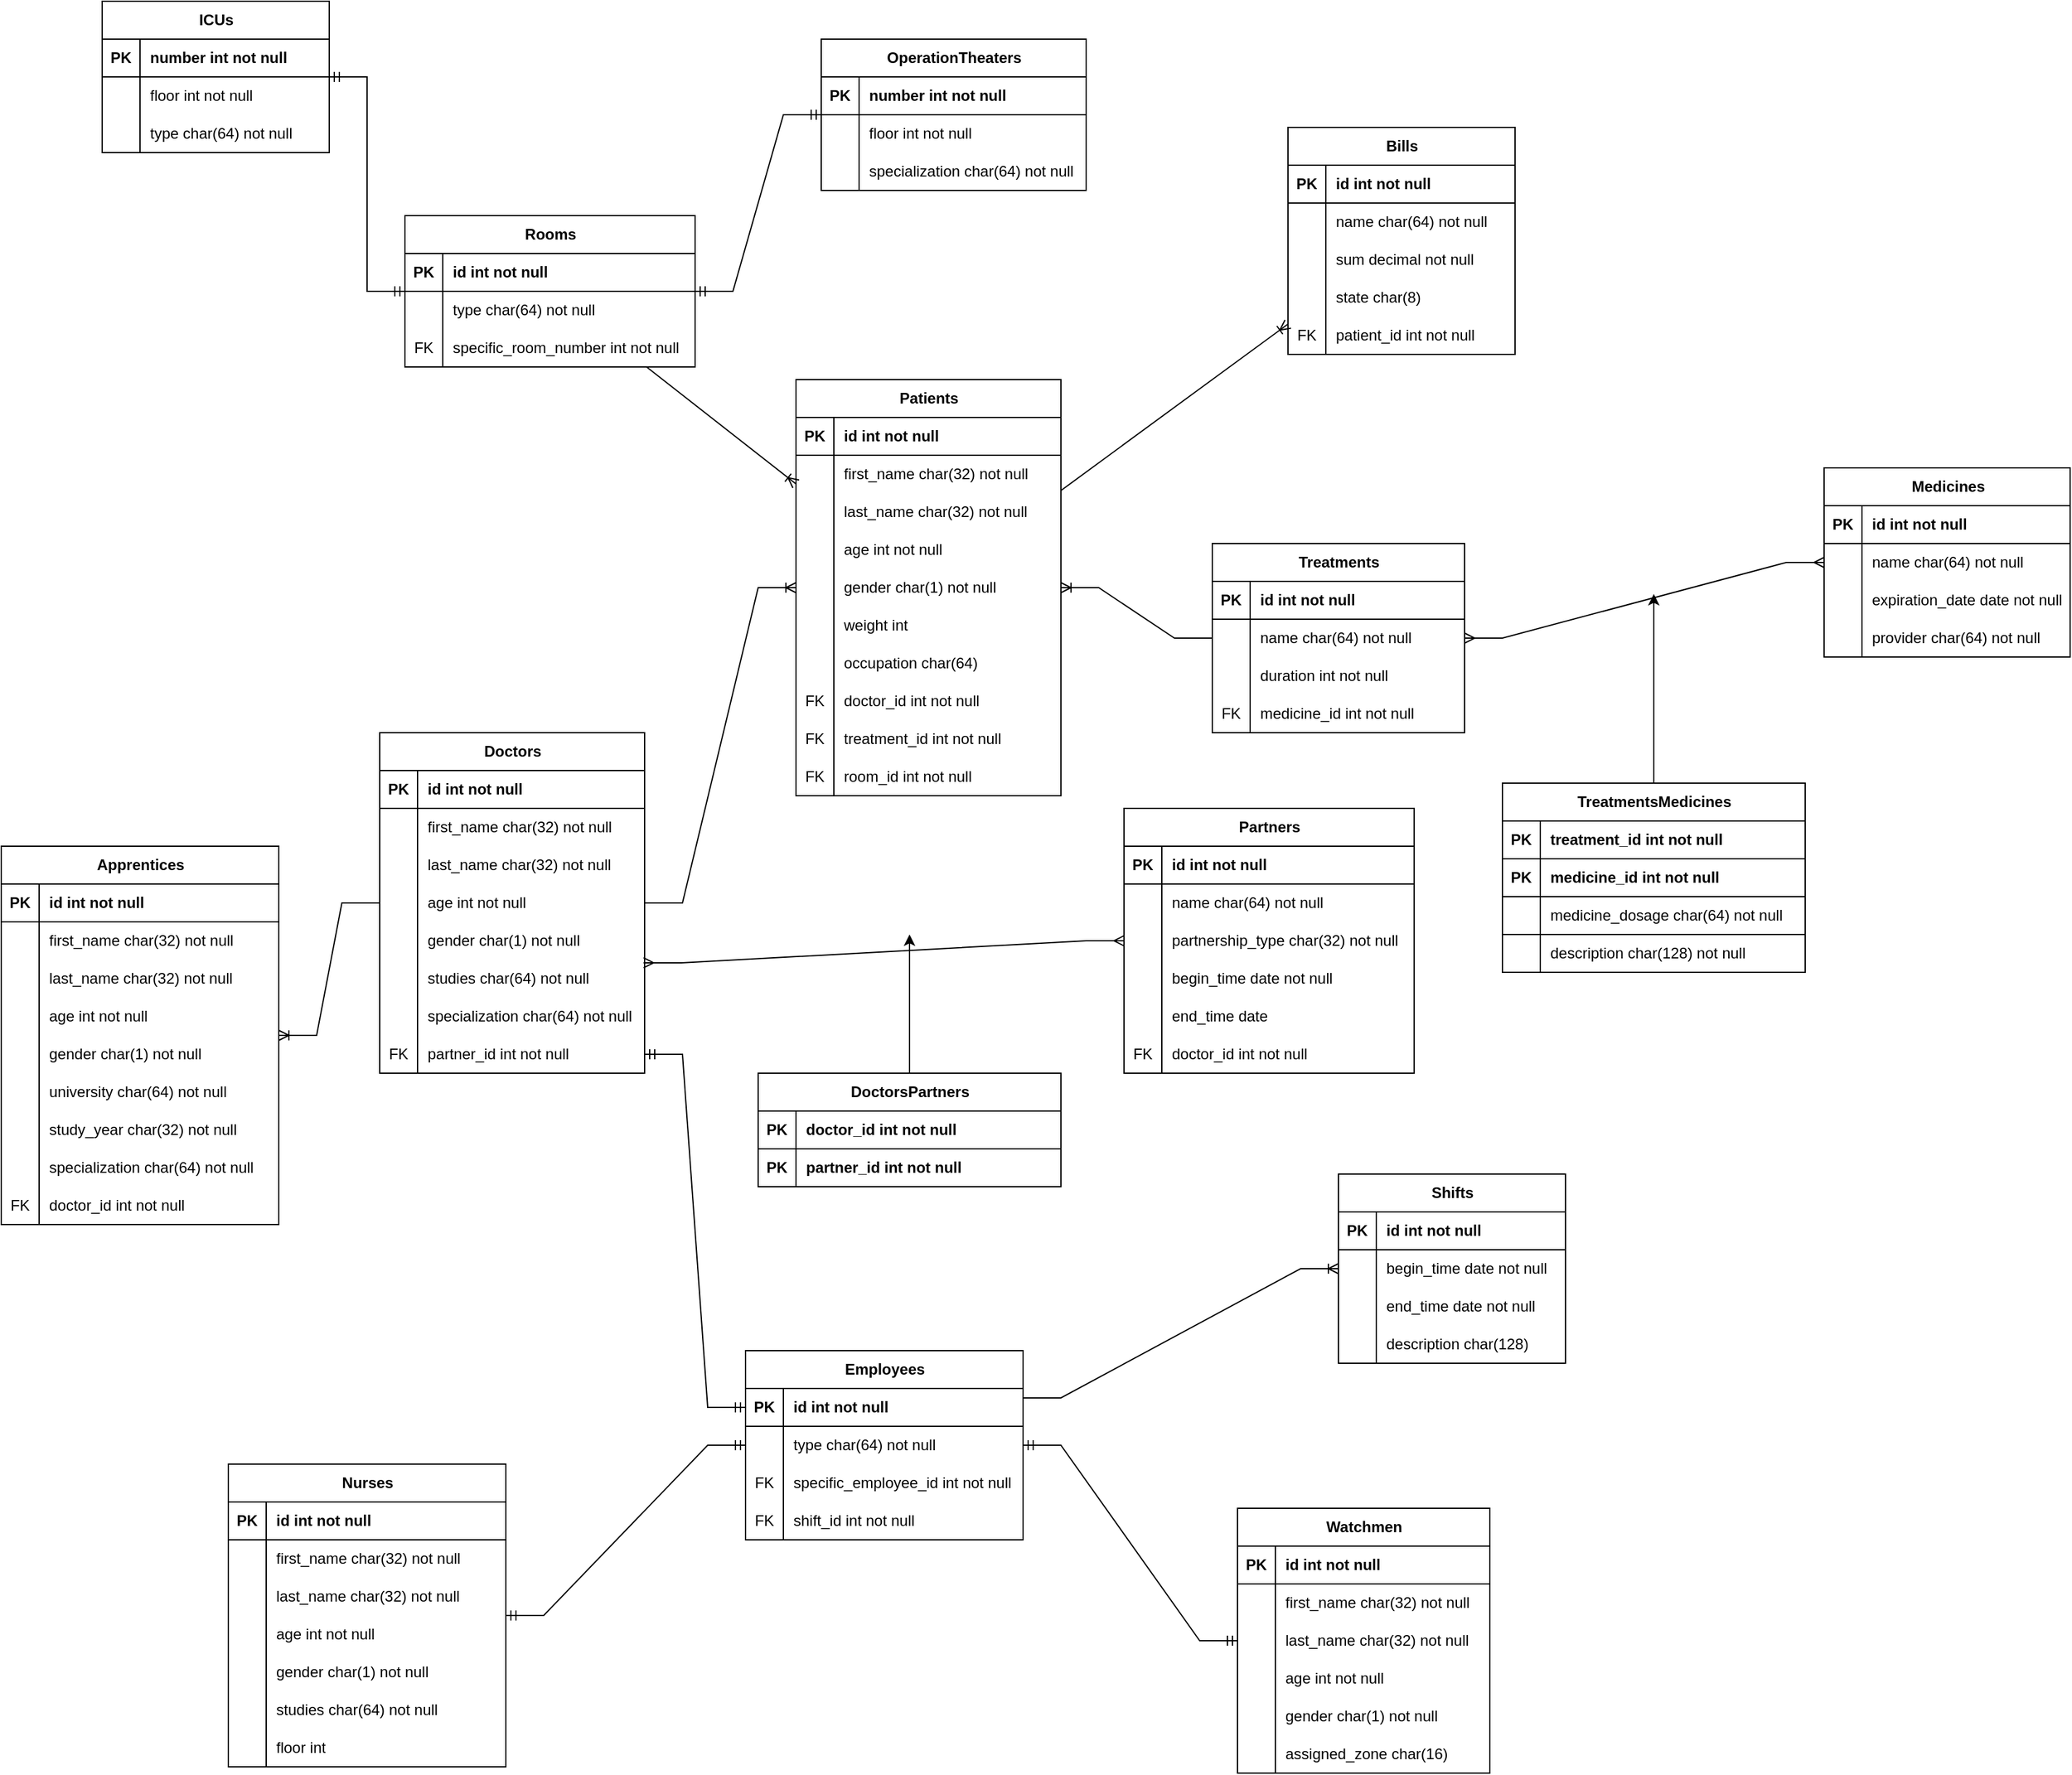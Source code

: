 <mxfile version="24.0.7" type="device">
  <diagram name="Page-1" id="r_LP0GS3LjNu5w7JuewL">
    <mxGraphModel dx="1434" dy="822" grid="1" gridSize="10" guides="1" tooltips="1" connect="1" arrows="1" fold="1" page="1" pageScale="1" pageWidth="850" pageHeight="1100" math="0" shadow="0">
      <root>
        <mxCell id="0" />
        <mxCell id="1" parent="0" />
        <mxCell id="X-hJm-fRqvj1BzmFsIzm-1" value="Nurses" style="shape=table;startSize=30;container=1;collapsible=1;childLayout=tableLayout;fixedRows=1;rowLines=0;fontStyle=1;align=center;resizeLast=1;html=1;" parent="1" vertex="1">
          <mxGeometry x="190" y="1340" width="220" height="240" as="geometry">
            <mxRectangle x="130" y="90" width="80" height="30" as="alternateBounds" />
          </mxGeometry>
        </mxCell>
        <mxCell id="X-hJm-fRqvj1BzmFsIzm-2" value="" style="shape=tableRow;horizontal=0;startSize=0;swimlaneHead=0;swimlaneBody=0;fillColor=none;collapsible=0;dropTarget=0;points=[[0,0.5],[1,0.5]];portConstraint=eastwest;top=0;left=0;right=0;bottom=1;" parent="X-hJm-fRqvj1BzmFsIzm-1" vertex="1">
          <mxGeometry y="30" width="220" height="30" as="geometry" />
        </mxCell>
        <mxCell id="X-hJm-fRqvj1BzmFsIzm-3" value="PK" style="shape=partialRectangle;connectable=0;fillColor=none;top=0;left=0;bottom=0;right=0;fontStyle=1;overflow=hidden;whiteSpace=wrap;html=1;" parent="X-hJm-fRqvj1BzmFsIzm-2" vertex="1">
          <mxGeometry width="30" height="30" as="geometry">
            <mxRectangle width="30" height="30" as="alternateBounds" />
          </mxGeometry>
        </mxCell>
        <mxCell id="X-hJm-fRqvj1BzmFsIzm-4" value="id int not null" style="shape=partialRectangle;connectable=0;fillColor=none;top=0;left=0;bottom=0;right=0;align=left;spacingLeft=6;fontStyle=1;overflow=hidden;whiteSpace=wrap;html=1;" parent="X-hJm-fRqvj1BzmFsIzm-2" vertex="1">
          <mxGeometry x="30" width="190" height="30" as="geometry">
            <mxRectangle width="190" height="30" as="alternateBounds" />
          </mxGeometry>
        </mxCell>
        <mxCell id="X-hJm-fRqvj1BzmFsIzm-5" value="" style="shape=tableRow;horizontal=0;startSize=0;swimlaneHead=0;swimlaneBody=0;fillColor=none;collapsible=0;dropTarget=0;points=[[0,0.5],[1,0.5]];portConstraint=eastwest;top=0;left=0;right=0;bottom=0;" parent="X-hJm-fRqvj1BzmFsIzm-1" vertex="1">
          <mxGeometry y="60" width="220" height="30" as="geometry" />
        </mxCell>
        <mxCell id="X-hJm-fRqvj1BzmFsIzm-6" value="" style="shape=partialRectangle;connectable=0;fillColor=none;top=0;left=0;bottom=0;right=0;editable=1;overflow=hidden;whiteSpace=wrap;html=1;" parent="X-hJm-fRqvj1BzmFsIzm-5" vertex="1">
          <mxGeometry width="30" height="30" as="geometry">
            <mxRectangle width="30" height="30" as="alternateBounds" />
          </mxGeometry>
        </mxCell>
        <mxCell id="X-hJm-fRqvj1BzmFsIzm-7" value="first_name char(32) not null" style="shape=partialRectangle;connectable=0;fillColor=none;top=0;left=0;bottom=0;right=0;align=left;spacingLeft=6;overflow=hidden;whiteSpace=wrap;html=1;" parent="X-hJm-fRqvj1BzmFsIzm-5" vertex="1">
          <mxGeometry x="30" width="190" height="30" as="geometry">
            <mxRectangle width="190" height="30" as="alternateBounds" />
          </mxGeometry>
        </mxCell>
        <mxCell id="X-hJm-fRqvj1BzmFsIzm-8" value="" style="shape=tableRow;horizontal=0;startSize=0;swimlaneHead=0;swimlaneBody=0;fillColor=none;collapsible=0;dropTarget=0;points=[[0,0.5],[1,0.5]];portConstraint=eastwest;top=0;left=0;right=0;bottom=0;" parent="X-hJm-fRqvj1BzmFsIzm-1" vertex="1">
          <mxGeometry y="90" width="220" height="30" as="geometry" />
        </mxCell>
        <mxCell id="X-hJm-fRqvj1BzmFsIzm-9" value="" style="shape=partialRectangle;connectable=0;fillColor=none;top=0;left=0;bottom=0;right=0;editable=1;overflow=hidden;whiteSpace=wrap;html=1;" parent="X-hJm-fRqvj1BzmFsIzm-8" vertex="1">
          <mxGeometry width="30" height="30" as="geometry">
            <mxRectangle width="30" height="30" as="alternateBounds" />
          </mxGeometry>
        </mxCell>
        <mxCell id="X-hJm-fRqvj1BzmFsIzm-10" value="last_name char(32) not null" style="shape=partialRectangle;connectable=0;fillColor=none;top=0;left=0;bottom=0;right=0;align=left;spacingLeft=6;overflow=hidden;whiteSpace=wrap;html=1;" parent="X-hJm-fRqvj1BzmFsIzm-8" vertex="1">
          <mxGeometry x="30" width="190" height="30" as="geometry">
            <mxRectangle width="190" height="30" as="alternateBounds" />
          </mxGeometry>
        </mxCell>
        <mxCell id="X-hJm-fRqvj1BzmFsIzm-11" value="" style="shape=tableRow;horizontal=0;startSize=0;swimlaneHead=0;swimlaneBody=0;fillColor=none;collapsible=0;dropTarget=0;points=[[0,0.5],[1,0.5]];portConstraint=eastwest;top=0;left=0;right=0;bottom=0;" parent="X-hJm-fRqvj1BzmFsIzm-1" vertex="1">
          <mxGeometry y="120" width="220" height="30" as="geometry" />
        </mxCell>
        <mxCell id="X-hJm-fRqvj1BzmFsIzm-12" value="" style="shape=partialRectangle;connectable=0;fillColor=none;top=0;left=0;bottom=0;right=0;editable=1;overflow=hidden;whiteSpace=wrap;html=1;" parent="X-hJm-fRqvj1BzmFsIzm-11" vertex="1">
          <mxGeometry width="30" height="30" as="geometry">
            <mxRectangle width="30" height="30" as="alternateBounds" />
          </mxGeometry>
        </mxCell>
        <mxCell id="X-hJm-fRqvj1BzmFsIzm-13" value="age int not null" style="shape=partialRectangle;connectable=0;fillColor=none;top=0;left=0;bottom=0;right=0;align=left;spacingLeft=6;overflow=hidden;whiteSpace=wrap;html=1;" parent="X-hJm-fRqvj1BzmFsIzm-11" vertex="1">
          <mxGeometry x="30" width="190" height="30" as="geometry">
            <mxRectangle width="190" height="30" as="alternateBounds" />
          </mxGeometry>
        </mxCell>
        <mxCell id="X-hJm-fRqvj1BzmFsIzm-14" value="" style="shape=tableRow;horizontal=0;startSize=0;swimlaneHead=0;swimlaneBody=0;fillColor=none;collapsible=0;dropTarget=0;points=[[0,0.5],[1,0.5]];portConstraint=eastwest;top=0;left=0;right=0;bottom=0;" parent="X-hJm-fRqvj1BzmFsIzm-1" vertex="1">
          <mxGeometry y="150" width="220" height="30" as="geometry" />
        </mxCell>
        <mxCell id="X-hJm-fRqvj1BzmFsIzm-15" value="" style="shape=partialRectangle;connectable=0;fillColor=none;top=0;left=0;bottom=0;right=0;editable=1;overflow=hidden;whiteSpace=wrap;html=1;" parent="X-hJm-fRqvj1BzmFsIzm-14" vertex="1">
          <mxGeometry width="30" height="30" as="geometry">
            <mxRectangle width="30" height="30" as="alternateBounds" />
          </mxGeometry>
        </mxCell>
        <mxCell id="X-hJm-fRqvj1BzmFsIzm-16" value="gender char(1) not null" style="shape=partialRectangle;connectable=0;fillColor=none;top=0;left=0;bottom=0;right=0;align=left;spacingLeft=6;overflow=hidden;whiteSpace=wrap;html=1;" parent="X-hJm-fRqvj1BzmFsIzm-14" vertex="1">
          <mxGeometry x="30" width="190" height="30" as="geometry">
            <mxRectangle width="190" height="30" as="alternateBounds" />
          </mxGeometry>
        </mxCell>
        <mxCell id="X-hJm-fRqvj1BzmFsIzm-17" value="" style="shape=tableRow;horizontal=0;startSize=0;swimlaneHead=0;swimlaneBody=0;fillColor=none;collapsible=0;dropTarget=0;points=[[0,0.5],[1,0.5]];portConstraint=eastwest;top=0;left=0;right=0;bottom=0;" parent="X-hJm-fRqvj1BzmFsIzm-1" vertex="1">
          <mxGeometry y="180" width="220" height="30" as="geometry" />
        </mxCell>
        <mxCell id="X-hJm-fRqvj1BzmFsIzm-18" value="" style="shape=partialRectangle;connectable=0;fillColor=none;top=0;left=0;bottom=0;right=0;editable=1;overflow=hidden;whiteSpace=wrap;html=1;" parent="X-hJm-fRqvj1BzmFsIzm-17" vertex="1">
          <mxGeometry width="30" height="30" as="geometry">
            <mxRectangle width="30" height="30" as="alternateBounds" />
          </mxGeometry>
        </mxCell>
        <mxCell id="X-hJm-fRqvj1BzmFsIzm-19" value="studies char(64) not null" style="shape=partialRectangle;connectable=0;fillColor=none;top=0;left=0;bottom=0;right=0;align=left;spacingLeft=6;overflow=hidden;whiteSpace=wrap;html=1;" parent="X-hJm-fRqvj1BzmFsIzm-17" vertex="1">
          <mxGeometry x="30" width="190" height="30" as="geometry">
            <mxRectangle width="190" height="30" as="alternateBounds" />
          </mxGeometry>
        </mxCell>
        <mxCell id="X-hJm-fRqvj1BzmFsIzm-20" value="" style="shape=tableRow;horizontal=0;startSize=0;swimlaneHead=0;swimlaneBody=0;fillColor=none;collapsible=0;dropTarget=0;points=[[0,0.5],[1,0.5]];portConstraint=eastwest;top=0;left=0;right=0;bottom=0;" parent="X-hJm-fRqvj1BzmFsIzm-1" vertex="1">
          <mxGeometry y="210" width="220" height="30" as="geometry" />
        </mxCell>
        <mxCell id="X-hJm-fRqvj1BzmFsIzm-21" value="" style="shape=partialRectangle;connectable=0;fillColor=none;top=0;left=0;bottom=0;right=0;editable=1;overflow=hidden;whiteSpace=wrap;html=1;" parent="X-hJm-fRqvj1BzmFsIzm-20" vertex="1">
          <mxGeometry width="30" height="30" as="geometry">
            <mxRectangle width="30" height="30" as="alternateBounds" />
          </mxGeometry>
        </mxCell>
        <mxCell id="X-hJm-fRqvj1BzmFsIzm-22" value="floor int" style="shape=partialRectangle;connectable=0;fillColor=none;top=0;left=0;bottom=0;right=0;align=left;spacingLeft=6;overflow=hidden;whiteSpace=wrap;html=1;" parent="X-hJm-fRqvj1BzmFsIzm-20" vertex="1">
          <mxGeometry x="30" width="190" height="30" as="geometry">
            <mxRectangle width="190" height="30" as="alternateBounds" />
          </mxGeometry>
        </mxCell>
        <mxCell id="X-hJm-fRqvj1BzmFsIzm-23" value="ICUs" style="shape=table;startSize=30;container=1;collapsible=1;childLayout=tableLayout;fixedRows=1;rowLines=0;fontStyle=1;align=center;resizeLast=1;html=1;" parent="1" vertex="1">
          <mxGeometry x="90" y="180" width="180" height="120" as="geometry" />
        </mxCell>
        <mxCell id="X-hJm-fRqvj1BzmFsIzm-24" value="" style="shape=tableRow;horizontal=0;startSize=0;swimlaneHead=0;swimlaneBody=0;fillColor=none;collapsible=0;dropTarget=0;points=[[0,0.5],[1,0.5]];portConstraint=eastwest;top=0;left=0;right=0;bottom=1;" parent="X-hJm-fRqvj1BzmFsIzm-23" vertex="1">
          <mxGeometry y="30" width="180" height="30" as="geometry" />
        </mxCell>
        <mxCell id="X-hJm-fRqvj1BzmFsIzm-25" value="PK" style="shape=partialRectangle;connectable=0;fillColor=none;top=0;left=0;bottom=0;right=0;fontStyle=1;overflow=hidden;whiteSpace=wrap;html=1;" parent="X-hJm-fRqvj1BzmFsIzm-24" vertex="1">
          <mxGeometry width="30" height="30" as="geometry">
            <mxRectangle width="30" height="30" as="alternateBounds" />
          </mxGeometry>
        </mxCell>
        <mxCell id="X-hJm-fRqvj1BzmFsIzm-26" value="number int not null" style="shape=partialRectangle;connectable=0;fillColor=none;top=0;left=0;bottom=0;right=0;align=left;spacingLeft=6;fontStyle=1;overflow=hidden;whiteSpace=wrap;html=1;" parent="X-hJm-fRqvj1BzmFsIzm-24" vertex="1">
          <mxGeometry x="30" width="150" height="30" as="geometry">
            <mxRectangle width="150" height="30" as="alternateBounds" />
          </mxGeometry>
        </mxCell>
        <mxCell id="X-hJm-fRqvj1BzmFsIzm-27" value="" style="shape=tableRow;horizontal=0;startSize=0;swimlaneHead=0;swimlaneBody=0;fillColor=none;collapsible=0;dropTarget=0;points=[[0,0.5],[1,0.5]];portConstraint=eastwest;top=0;left=0;right=0;bottom=0;" parent="X-hJm-fRqvj1BzmFsIzm-23" vertex="1">
          <mxGeometry y="60" width="180" height="30" as="geometry" />
        </mxCell>
        <mxCell id="X-hJm-fRqvj1BzmFsIzm-28" value="" style="shape=partialRectangle;connectable=0;fillColor=none;top=0;left=0;bottom=0;right=0;editable=1;overflow=hidden;whiteSpace=wrap;html=1;" parent="X-hJm-fRqvj1BzmFsIzm-27" vertex="1">
          <mxGeometry width="30" height="30" as="geometry">
            <mxRectangle width="30" height="30" as="alternateBounds" />
          </mxGeometry>
        </mxCell>
        <mxCell id="X-hJm-fRqvj1BzmFsIzm-29" value="floor int not null" style="shape=partialRectangle;connectable=0;fillColor=none;top=0;left=0;bottom=0;right=0;align=left;spacingLeft=6;overflow=hidden;whiteSpace=wrap;html=1;" parent="X-hJm-fRqvj1BzmFsIzm-27" vertex="1">
          <mxGeometry x="30" width="150" height="30" as="geometry">
            <mxRectangle width="150" height="30" as="alternateBounds" />
          </mxGeometry>
        </mxCell>
        <mxCell id="X-hJm-fRqvj1BzmFsIzm-30" value="" style="shape=tableRow;horizontal=0;startSize=0;swimlaneHead=0;swimlaneBody=0;fillColor=none;collapsible=0;dropTarget=0;points=[[0,0.5],[1,0.5]];portConstraint=eastwest;top=0;left=0;right=0;bottom=0;" parent="X-hJm-fRqvj1BzmFsIzm-23" vertex="1">
          <mxGeometry y="90" width="180" height="30" as="geometry" />
        </mxCell>
        <mxCell id="X-hJm-fRqvj1BzmFsIzm-31" value="" style="shape=partialRectangle;connectable=0;fillColor=none;top=0;left=0;bottom=0;right=0;editable=1;overflow=hidden;whiteSpace=wrap;html=1;" parent="X-hJm-fRqvj1BzmFsIzm-30" vertex="1">
          <mxGeometry width="30" height="30" as="geometry">
            <mxRectangle width="30" height="30" as="alternateBounds" />
          </mxGeometry>
        </mxCell>
        <mxCell id="X-hJm-fRqvj1BzmFsIzm-32" value="type char(64) not null" style="shape=partialRectangle;connectable=0;fillColor=none;top=0;left=0;bottom=0;right=0;align=left;spacingLeft=6;overflow=hidden;whiteSpace=wrap;html=1;" parent="X-hJm-fRqvj1BzmFsIzm-30" vertex="1">
          <mxGeometry x="30" width="150" height="30" as="geometry">
            <mxRectangle width="150" height="30" as="alternateBounds" />
          </mxGeometry>
        </mxCell>
        <mxCell id="X-hJm-fRqvj1BzmFsIzm-49" value="OperationTheaters" style="shape=table;startSize=30;container=1;collapsible=1;childLayout=tableLayout;fixedRows=1;rowLines=0;fontStyle=1;align=center;resizeLast=1;html=1;" parent="1" vertex="1">
          <mxGeometry x="660" y="210" width="210" height="120" as="geometry" />
        </mxCell>
        <mxCell id="X-hJm-fRqvj1BzmFsIzm-50" value="" style="shape=tableRow;horizontal=0;startSize=0;swimlaneHead=0;swimlaneBody=0;fillColor=none;collapsible=0;dropTarget=0;points=[[0,0.5],[1,0.5]];portConstraint=eastwest;top=0;left=0;right=0;bottom=1;" parent="X-hJm-fRqvj1BzmFsIzm-49" vertex="1">
          <mxGeometry y="30" width="210" height="30" as="geometry" />
        </mxCell>
        <mxCell id="X-hJm-fRqvj1BzmFsIzm-51" value="PK" style="shape=partialRectangle;connectable=0;fillColor=none;top=0;left=0;bottom=0;right=0;fontStyle=1;overflow=hidden;whiteSpace=wrap;html=1;" parent="X-hJm-fRqvj1BzmFsIzm-50" vertex="1">
          <mxGeometry width="30" height="30" as="geometry">
            <mxRectangle width="30" height="30" as="alternateBounds" />
          </mxGeometry>
        </mxCell>
        <mxCell id="X-hJm-fRqvj1BzmFsIzm-52" value="number int not null" style="shape=partialRectangle;connectable=0;fillColor=none;top=0;left=0;bottom=0;right=0;align=left;spacingLeft=6;fontStyle=1;overflow=hidden;whiteSpace=wrap;html=1;" parent="X-hJm-fRqvj1BzmFsIzm-50" vertex="1">
          <mxGeometry x="30" width="180" height="30" as="geometry">
            <mxRectangle width="180" height="30" as="alternateBounds" />
          </mxGeometry>
        </mxCell>
        <mxCell id="X-hJm-fRqvj1BzmFsIzm-53" value="" style="shape=tableRow;horizontal=0;startSize=0;swimlaneHead=0;swimlaneBody=0;fillColor=none;collapsible=0;dropTarget=0;points=[[0,0.5],[1,0.5]];portConstraint=eastwest;top=0;left=0;right=0;bottom=0;" parent="X-hJm-fRqvj1BzmFsIzm-49" vertex="1">
          <mxGeometry y="60" width="210" height="30" as="geometry" />
        </mxCell>
        <mxCell id="X-hJm-fRqvj1BzmFsIzm-54" value="" style="shape=partialRectangle;connectable=0;fillColor=none;top=0;left=0;bottom=0;right=0;editable=1;overflow=hidden;whiteSpace=wrap;html=1;" parent="X-hJm-fRqvj1BzmFsIzm-53" vertex="1">
          <mxGeometry width="30" height="30" as="geometry">
            <mxRectangle width="30" height="30" as="alternateBounds" />
          </mxGeometry>
        </mxCell>
        <mxCell id="X-hJm-fRqvj1BzmFsIzm-55" value="floor int not null" style="shape=partialRectangle;connectable=0;fillColor=none;top=0;left=0;bottom=0;right=0;align=left;spacingLeft=6;overflow=hidden;whiteSpace=wrap;html=1;" parent="X-hJm-fRqvj1BzmFsIzm-53" vertex="1">
          <mxGeometry x="30" width="180" height="30" as="geometry">
            <mxRectangle width="180" height="30" as="alternateBounds" />
          </mxGeometry>
        </mxCell>
        <mxCell id="X-hJm-fRqvj1BzmFsIzm-56" value="" style="shape=tableRow;horizontal=0;startSize=0;swimlaneHead=0;swimlaneBody=0;fillColor=none;collapsible=0;dropTarget=0;points=[[0,0.5],[1,0.5]];portConstraint=eastwest;top=0;left=0;right=0;bottom=0;" parent="X-hJm-fRqvj1BzmFsIzm-49" vertex="1">
          <mxGeometry y="90" width="210" height="30" as="geometry" />
        </mxCell>
        <mxCell id="X-hJm-fRqvj1BzmFsIzm-57" value="" style="shape=partialRectangle;connectable=0;fillColor=none;top=0;left=0;bottom=0;right=0;editable=1;overflow=hidden;whiteSpace=wrap;html=1;" parent="X-hJm-fRqvj1BzmFsIzm-56" vertex="1">
          <mxGeometry width="30" height="30" as="geometry">
            <mxRectangle width="30" height="30" as="alternateBounds" />
          </mxGeometry>
        </mxCell>
        <mxCell id="X-hJm-fRqvj1BzmFsIzm-58" value="specialization char(64) not null" style="shape=partialRectangle;connectable=0;fillColor=none;top=0;left=0;bottom=0;right=0;align=left;spacingLeft=6;overflow=hidden;whiteSpace=wrap;html=1;" parent="X-hJm-fRqvj1BzmFsIzm-56" vertex="1">
          <mxGeometry x="30" width="180" height="30" as="geometry">
            <mxRectangle width="180" height="30" as="alternateBounds" />
          </mxGeometry>
        </mxCell>
        <mxCell id="X-hJm-fRqvj1BzmFsIzm-81" value="Watchmen" style="shape=table;startSize=30;container=1;collapsible=1;childLayout=tableLayout;fixedRows=1;rowLines=0;fontStyle=1;align=center;resizeLast=1;html=1;" parent="1" vertex="1">
          <mxGeometry x="990" y="1375" width="200" height="210.0" as="geometry">
            <mxRectangle x="130" y="90" width="80" height="30" as="alternateBounds" />
          </mxGeometry>
        </mxCell>
        <mxCell id="X-hJm-fRqvj1BzmFsIzm-82" value="" style="shape=tableRow;horizontal=0;startSize=0;swimlaneHead=0;swimlaneBody=0;fillColor=none;collapsible=0;dropTarget=0;points=[[0,0.5],[1,0.5]];portConstraint=eastwest;top=0;left=0;right=0;bottom=1;" parent="X-hJm-fRqvj1BzmFsIzm-81" vertex="1">
          <mxGeometry y="30" width="200" height="30" as="geometry" />
        </mxCell>
        <mxCell id="X-hJm-fRqvj1BzmFsIzm-83" value="PK" style="shape=partialRectangle;connectable=0;fillColor=none;top=0;left=0;bottom=0;right=0;fontStyle=1;overflow=hidden;whiteSpace=wrap;html=1;" parent="X-hJm-fRqvj1BzmFsIzm-82" vertex="1">
          <mxGeometry width="30" height="30" as="geometry">
            <mxRectangle width="30" height="30" as="alternateBounds" />
          </mxGeometry>
        </mxCell>
        <mxCell id="X-hJm-fRqvj1BzmFsIzm-84" value="id int not null" style="shape=partialRectangle;connectable=0;fillColor=none;top=0;left=0;bottom=0;right=0;align=left;spacingLeft=6;fontStyle=1;overflow=hidden;whiteSpace=wrap;html=1;" parent="X-hJm-fRqvj1BzmFsIzm-82" vertex="1">
          <mxGeometry x="30" width="170" height="30" as="geometry">
            <mxRectangle width="170" height="30" as="alternateBounds" />
          </mxGeometry>
        </mxCell>
        <mxCell id="X-hJm-fRqvj1BzmFsIzm-85" value="" style="shape=tableRow;horizontal=0;startSize=0;swimlaneHead=0;swimlaneBody=0;fillColor=none;collapsible=0;dropTarget=0;points=[[0,0.5],[1,0.5]];portConstraint=eastwest;top=0;left=0;right=0;bottom=0;" parent="X-hJm-fRqvj1BzmFsIzm-81" vertex="1">
          <mxGeometry y="60" width="200" height="30" as="geometry" />
        </mxCell>
        <mxCell id="X-hJm-fRqvj1BzmFsIzm-86" value="" style="shape=partialRectangle;connectable=0;fillColor=none;top=0;left=0;bottom=0;right=0;editable=1;overflow=hidden;whiteSpace=wrap;html=1;" parent="X-hJm-fRqvj1BzmFsIzm-85" vertex="1">
          <mxGeometry width="30" height="30" as="geometry">
            <mxRectangle width="30" height="30" as="alternateBounds" />
          </mxGeometry>
        </mxCell>
        <mxCell id="X-hJm-fRqvj1BzmFsIzm-87" value="first_name char(32) not null" style="shape=partialRectangle;connectable=0;fillColor=none;top=0;left=0;bottom=0;right=0;align=left;spacingLeft=6;overflow=hidden;whiteSpace=wrap;html=1;" parent="X-hJm-fRqvj1BzmFsIzm-85" vertex="1">
          <mxGeometry x="30" width="170" height="30" as="geometry">
            <mxRectangle width="170" height="30" as="alternateBounds" />
          </mxGeometry>
        </mxCell>
        <mxCell id="X-hJm-fRqvj1BzmFsIzm-88" value="" style="shape=tableRow;horizontal=0;startSize=0;swimlaneHead=0;swimlaneBody=0;fillColor=none;collapsible=0;dropTarget=0;points=[[0,0.5],[1,0.5]];portConstraint=eastwest;top=0;left=0;right=0;bottom=0;" parent="X-hJm-fRqvj1BzmFsIzm-81" vertex="1">
          <mxGeometry y="90" width="200" height="30" as="geometry" />
        </mxCell>
        <mxCell id="X-hJm-fRqvj1BzmFsIzm-89" value="" style="shape=partialRectangle;connectable=0;fillColor=none;top=0;left=0;bottom=0;right=0;editable=1;overflow=hidden;whiteSpace=wrap;html=1;" parent="X-hJm-fRqvj1BzmFsIzm-88" vertex="1">
          <mxGeometry width="30" height="30" as="geometry">
            <mxRectangle width="30" height="30" as="alternateBounds" />
          </mxGeometry>
        </mxCell>
        <mxCell id="X-hJm-fRqvj1BzmFsIzm-90" value="last_name char(32) not null" style="shape=partialRectangle;connectable=0;fillColor=none;top=0;left=0;bottom=0;right=0;align=left;spacingLeft=6;overflow=hidden;whiteSpace=wrap;html=1;" parent="X-hJm-fRqvj1BzmFsIzm-88" vertex="1">
          <mxGeometry x="30" width="170" height="30" as="geometry">
            <mxRectangle width="170" height="30" as="alternateBounds" />
          </mxGeometry>
        </mxCell>
        <mxCell id="X-hJm-fRqvj1BzmFsIzm-91" value="" style="shape=tableRow;horizontal=0;startSize=0;swimlaneHead=0;swimlaneBody=0;fillColor=none;collapsible=0;dropTarget=0;points=[[0,0.5],[1,0.5]];portConstraint=eastwest;top=0;left=0;right=0;bottom=0;" parent="X-hJm-fRqvj1BzmFsIzm-81" vertex="1">
          <mxGeometry y="120" width="200" height="30" as="geometry" />
        </mxCell>
        <mxCell id="X-hJm-fRqvj1BzmFsIzm-92" value="" style="shape=partialRectangle;connectable=0;fillColor=none;top=0;left=0;bottom=0;right=0;editable=1;overflow=hidden;whiteSpace=wrap;html=1;" parent="X-hJm-fRqvj1BzmFsIzm-91" vertex="1">
          <mxGeometry width="30" height="30" as="geometry">
            <mxRectangle width="30" height="30" as="alternateBounds" />
          </mxGeometry>
        </mxCell>
        <mxCell id="X-hJm-fRqvj1BzmFsIzm-93" value="age int not null" style="shape=partialRectangle;connectable=0;fillColor=none;top=0;left=0;bottom=0;right=0;align=left;spacingLeft=6;overflow=hidden;whiteSpace=wrap;html=1;" parent="X-hJm-fRqvj1BzmFsIzm-91" vertex="1">
          <mxGeometry x="30" width="170" height="30" as="geometry">
            <mxRectangle width="170" height="30" as="alternateBounds" />
          </mxGeometry>
        </mxCell>
        <mxCell id="X-hJm-fRqvj1BzmFsIzm-94" value="" style="shape=tableRow;horizontal=0;startSize=0;swimlaneHead=0;swimlaneBody=0;fillColor=none;collapsible=0;dropTarget=0;points=[[0,0.5],[1,0.5]];portConstraint=eastwest;top=0;left=0;right=0;bottom=0;" parent="X-hJm-fRqvj1BzmFsIzm-81" vertex="1">
          <mxGeometry y="150" width="200" height="30" as="geometry" />
        </mxCell>
        <mxCell id="X-hJm-fRqvj1BzmFsIzm-95" value="" style="shape=partialRectangle;connectable=0;fillColor=none;top=0;left=0;bottom=0;right=0;editable=1;overflow=hidden;whiteSpace=wrap;html=1;" parent="X-hJm-fRqvj1BzmFsIzm-94" vertex="1">
          <mxGeometry width="30" height="30" as="geometry">
            <mxRectangle width="30" height="30" as="alternateBounds" />
          </mxGeometry>
        </mxCell>
        <mxCell id="X-hJm-fRqvj1BzmFsIzm-96" value="gender char(1) not null" style="shape=partialRectangle;connectable=0;fillColor=none;top=0;left=0;bottom=0;right=0;align=left;spacingLeft=6;overflow=hidden;whiteSpace=wrap;html=1;" parent="X-hJm-fRqvj1BzmFsIzm-94" vertex="1">
          <mxGeometry x="30" width="170" height="30" as="geometry">
            <mxRectangle width="170" height="30" as="alternateBounds" />
          </mxGeometry>
        </mxCell>
        <mxCell id="X-hJm-fRqvj1BzmFsIzm-97" value="" style="shape=tableRow;horizontal=0;startSize=0;swimlaneHead=0;swimlaneBody=0;fillColor=none;collapsible=0;dropTarget=0;points=[[0,0.5],[1,0.5]];portConstraint=eastwest;top=0;left=0;right=0;bottom=0;" parent="X-hJm-fRqvj1BzmFsIzm-81" vertex="1">
          <mxGeometry y="180" width="200" height="30" as="geometry" />
        </mxCell>
        <mxCell id="X-hJm-fRqvj1BzmFsIzm-98" value="" style="shape=partialRectangle;connectable=0;fillColor=none;top=0;left=0;bottom=0;right=0;editable=1;overflow=hidden;whiteSpace=wrap;html=1;" parent="X-hJm-fRqvj1BzmFsIzm-97" vertex="1">
          <mxGeometry width="30" height="30" as="geometry">
            <mxRectangle width="30" height="30" as="alternateBounds" />
          </mxGeometry>
        </mxCell>
        <mxCell id="X-hJm-fRqvj1BzmFsIzm-99" value="assigned_zone char(16)" style="shape=partialRectangle;connectable=0;fillColor=none;top=0;left=0;bottom=0;right=0;align=left;spacingLeft=6;overflow=hidden;whiteSpace=wrap;html=1;" parent="X-hJm-fRqvj1BzmFsIzm-97" vertex="1">
          <mxGeometry x="30" width="170" height="30" as="geometry">
            <mxRectangle width="170" height="30" as="alternateBounds" />
          </mxGeometry>
        </mxCell>
        <mxCell id="X-hJm-fRqvj1BzmFsIzm-119" value="Shifts" style="shape=table;startSize=30;container=1;collapsible=1;childLayout=tableLayout;fixedRows=1;rowLines=0;fontStyle=1;align=center;resizeLast=1;html=1;" parent="1" vertex="1">
          <mxGeometry x="1070" y="1110" width="180" height="150" as="geometry" />
        </mxCell>
        <mxCell id="X-hJm-fRqvj1BzmFsIzm-120" value="" style="shape=tableRow;horizontal=0;startSize=0;swimlaneHead=0;swimlaneBody=0;fillColor=none;collapsible=0;dropTarget=0;points=[[0,0.5],[1,0.5]];portConstraint=eastwest;top=0;left=0;right=0;bottom=1;" parent="X-hJm-fRqvj1BzmFsIzm-119" vertex="1">
          <mxGeometry y="30" width="180" height="30" as="geometry" />
        </mxCell>
        <mxCell id="X-hJm-fRqvj1BzmFsIzm-121" value="PK" style="shape=partialRectangle;connectable=0;fillColor=none;top=0;left=0;bottom=0;right=0;fontStyle=1;overflow=hidden;whiteSpace=wrap;html=1;" parent="X-hJm-fRqvj1BzmFsIzm-120" vertex="1">
          <mxGeometry width="30" height="30" as="geometry">
            <mxRectangle width="30" height="30" as="alternateBounds" />
          </mxGeometry>
        </mxCell>
        <mxCell id="X-hJm-fRqvj1BzmFsIzm-122" value="id int not null" style="shape=partialRectangle;connectable=0;fillColor=none;top=0;left=0;bottom=0;right=0;align=left;spacingLeft=6;fontStyle=1;overflow=hidden;whiteSpace=wrap;html=1;" parent="X-hJm-fRqvj1BzmFsIzm-120" vertex="1">
          <mxGeometry x="30" width="150" height="30" as="geometry">
            <mxRectangle width="150" height="30" as="alternateBounds" />
          </mxGeometry>
        </mxCell>
        <mxCell id="X-hJm-fRqvj1BzmFsIzm-123" value="" style="shape=tableRow;horizontal=0;startSize=0;swimlaneHead=0;swimlaneBody=0;fillColor=none;collapsible=0;dropTarget=0;points=[[0,0.5],[1,0.5]];portConstraint=eastwest;top=0;left=0;right=0;bottom=0;" parent="X-hJm-fRqvj1BzmFsIzm-119" vertex="1">
          <mxGeometry y="60" width="180" height="30" as="geometry" />
        </mxCell>
        <mxCell id="X-hJm-fRqvj1BzmFsIzm-124" value="" style="shape=partialRectangle;connectable=0;fillColor=none;top=0;left=0;bottom=0;right=0;editable=1;overflow=hidden;whiteSpace=wrap;html=1;" parent="X-hJm-fRqvj1BzmFsIzm-123" vertex="1">
          <mxGeometry width="30" height="30" as="geometry">
            <mxRectangle width="30" height="30" as="alternateBounds" />
          </mxGeometry>
        </mxCell>
        <mxCell id="X-hJm-fRqvj1BzmFsIzm-125" value="begin_time date not null" style="shape=partialRectangle;connectable=0;fillColor=none;top=0;left=0;bottom=0;right=0;align=left;spacingLeft=6;overflow=hidden;whiteSpace=wrap;html=1;" parent="X-hJm-fRqvj1BzmFsIzm-123" vertex="1">
          <mxGeometry x="30" width="150" height="30" as="geometry">
            <mxRectangle width="150" height="30" as="alternateBounds" />
          </mxGeometry>
        </mxCell>
        <mxCell id="X-hJm-fRqvj1BzmFsIzm-126" value="" style="shape=tableRow;horizontal=0;startSize=0;swimlaneHead=0;swimlaneBody=0;fillColor=none;collapsible=0;dropTarget=0;points=[[0,0.5],[1,0.5]];portConstraint=eastwest;top=0;left=0;right=0;bottom=0;" parent="X-hJm-fRqvj1BzmFsIzm-119" vertex="1">
          <mxGeometry y="90" width="180" height="30" as="geometry" />
        </mxCell>
        <mxCell id="X-hJm-fRqvj1BzmFsIzm-127" value="" style="shape=partialRectangle;connectable=0;fillColor=none;top=0;left=0;bottom=0;right=0;editable=1;overflow=hidden;whiteSpace=wrap;html=1;" parent="X-hJm-fRqvj1BzmFsIzm-126" vertex="1">
          <mxGeometry width="30" height="30" as="geometry">
            <mxRectangle width="30" height="30" as="alternateBounds" />
          </mxGeometry>
        </mxCell>
        <mxCell id="X-hJm-fRqvj1BzmFsIzm-128" value="end_time date not null" style="shape=partialRectangle;connectable=0;fillColor=none;top=0;left=0;bottom=0;right=0;align=left;spacingLeft=6;overflow=hidden;whiteSpace=wrap;html=1;" parent="X-hJm-fRqvj1BzmFsIzm-126" vertex="1">
          <mxGeometry x="30" width="150" height="30" as="geometry">
            <mxRectangle width="150" height="30" as="alternateBounds" />
          </mxGeometry>
        </mxCell>
        <mxCell id="X-hJm-fRqvj1BzmFsIzm-129" value="" style="shape=tableRow;horizontal=0;startSize=0;swimlaneHead=0;swimlaneBody=0;fillColor=none;collapsible=0;dropTarget=0;points=[[0,0.5],[1,0.5]];portConstraint=eastwest;top=0;left=0;right=0;bottom=0;" parent="X-hJm-fRqvj1BzmFsIzm-119" vertex="1">
          <mxGeometry y="120" width="180" height="30" as="geometry" />
        </mxCell>
        <mxCell id="X-hJm-fRqvj1BzmFsIzm-130" value="" style="shape=partialRectangle;connectable=0;fillColor=none;top=0;left=0;bottom=0;right=0;editable=1;overflow=hidden;whiteSpace=wrap;html=1;" parent="X-hJm-fRqvj1BzmFsIzm-129" vertex="1">
          <mxGeometry width="30" height="30" as="geometry">
            <mxRectangle width="30" height="30" as="alternateBounds" />
          </mxGeometry>
        </mxCell>
        <mxCell id="X-hJm-fRqvj1BzmFsIzm-131" value="description char(128)" style="shape=partialRectangle;connectable=0;fillColor=none;top=0;left=0;bottom=0;right=0;align=left;spacingLeft=6;overflow=hidden;whiteSpace=wrap;html=1;" parent="X-hJm-fRqvj1BzmFsIzm-129" vertex="1">
          <mxGeometry x="30" width="150" height="30" as="geometry">
            <mxRectangle width="150" height="30" as="alternateBounds" />
          </mxGeometry>
        </mxCell>
        <mxCell id="X-hJm-fRqvj1BzmFsIzm-132" value="Partners" style="shape=table;startSize=30;container=1;collapsible=1;childLayout=tableLayout;fixedRows=1;rowLines=0;fontStyle=1;align=center;resizeLast=1;html=1;" parent="1" vertex="1">
          <mxGeometry x="900" y="820" width="230" height="210" as="geometry" />
        </mxCell>
        <mxCell id="X-hJm-fRqvj1BzmFsIzm-133" value="" style="shape=tableRow;horizontal=0;startSize=0;swimlaneHead=0;swimlaneBody=0;fillColor=none;collapsible=0;dropTarget=0;points=[[0,0.5],[1,0.5]];portConstraint=eastwest;top=0;left=0;right=0;bottom=1;" parent="X-hJm-fRqvj1BzmFsIzm-132" vertex="1">
          <mxGeometry y="30" width="230" height="30" as="geometry" />
        </mxCell>
        <mxCell id="X-hJm-fRqvj1BzmFsIzm-134" value="PK" style="shape=partialRectangle;connectable=0;fillColor=none;top=0;left=0;bottom=0;right=0;fontStyle=1;overflow=hidden;whiteSpace=wrap;html=1;" parent="X-hJm-fRqvj1BzmFsIzm-133" vertex="1">
          <mxGeometry width="30" height="30" as="geometry">
            <mxRectangle width="30" height="30" as="alternateBounds" />
          </mxGeometry>
        </mxCell>
        <mxCell id="X-hJm-fRqvj1BzmFsIzm-135" value="id int not null" style="shape=partialRectangle;connectable=0;fillColor=none;top=0;left=0;bottom=0;right=0;align=left;spacingLeft=6;fontStyle=1;overflow=hidden;whiteSpace=wrap;html=1;" parent="X-hJm-fRqvj1BzmFsIzm-133" vertex="1">
          <mxGeometry x="30" width="200" height="30" as="geometry">
            <mxRectangle width="200" height="30" as="alternateBounds" />
          </mxGeometry>
        </mxCell>
        <mxCell id="X-hJm-fRqvj1BzmFsIzm-136" value="" style="shape=tableRow;horizontal=0;startSize=0;swimlaneHead=0;swimlaneBody=0;fillColor=none;collapsible=0;dropTarget=0;points=[[0,0.5],[1,0.5]];portConstraint=eastwest;top=0;left=0;right=0;bottom=0;" parent="X-hJm-fRqvj1BzmFsIzm-132" vertex="1">
          <mxGeometry y="60" width="230" height="30" as="geometry" />
        </mxCell>
        <mxCell id="X-hJm-fRqvj1BzmFsIzm-137" value="" style="shape=partialRectangle;connectable=0;fillColor=none;top=0;left=0;bottom=0;right=0;editable=1;overflow=hidden;whiteSpace=wrap;html=1;" parent="X-hJm-fRqvj1BzmFsIzm-136" vertex="1">
          <mxGeometry width="30" height="30" as="geometry">
            <mxRectangle width="30" height="30" as="alternateBounds" />
          </mxGeometry>
        </mxCell>
        <mxCell id="X-hJm-fRqvj1BzmFsIzm-138" value="name char(64) not null" style="shape=partialRectangle;connectable=0;fillColor=none;top=0;left=0;bottom=0;right=0;align=left;spacingLeft=6;overflow=hidden;whiteSpace=wrap;html=1;" parent="X-hJm-fRqvj1BzmFsIzm-136" vertex="1">
          <mxGeometry x="30" width="200" height="30" as="geometry">
            <mxRectangle width="200" height="30" as="alternateBounds" />
          </mxGeometry>
        </mxCell>
        <mxCell id="X-hJm-fRqvj1BzmFsIzm-139" value="" style="shape=tableRow;horizontal=0;startSize=0;swimlaneHead=0;swimlaneBody=0;fillColor=none;collapsible=0;dropTarget=0;points=[[0,0.5],[1,0.5]];portConstraint=eastwest;top=0;left=0;right=0;bottom=0;" parent="X-hJm-fRqvj1BzmFsIzm-132" vertex="1">
          <mxGeometry y="90" width="230" height="30" as="geometry" />
        </mxCell>
        <mxCell id="X-hJm-fRqvj1BzmFsIzm-140" value="" style="shape=partialRectangle;connectable=0;fillColor=none;top=0;left=0;bottom=0;right=0;editable=1;overflow=hidden;whiteSpace=wrap;html=1;" parent="X-hJm-fRqvj1BzmFsIzm-139" vertex="1">
          <mxGeometry width="30" height="30" as="geometry">
            <mxRectangle width="30" height="30" as="alternateBounds" />
          </mxGeometry>
        </mxCell>
        <mxCell id="X-hJm-fRqvj1BzmFsIzm-141" value="partnership_type char(32) not null" style="shape=partialRectangle;connectable=0;fillColor=none;top=0;left=0;bottom=0;right=0;align=left;spacingLeft=6;overflow=hidden;whiteSpace=wrap;html=1;" parent="X-hJm-fRqvj1BzmFsIzm-139" vertex="1">
          <mxGeometry x="30" width="200" height="30" as="geometry">
            <mxRectangle width="200" height="30" as="alternateBounds" />
          </mxGeometry>
        </mxCell>
        <mxCell id="X-hJm-fRqvj1BzmFsIzm-142" value="" style="shape=tableRow;horizontal=0;startSize=0;swimlaneHead=0;swimlaneBody=0;fillColor=none;collapsible=0;dropTarget=0;points=[[0,0.5],[1,0.5]];portConstraint=eastwest;top=0;left=0;right=0;bottom=0;" parent="X-hJm-fRqvj1BzmFsIzm-132" vertex="1">
          <mxGeometry y="120" width="230" height="30" as="geometry" />
        </mxCell>
        <mxCell id="X-hJm-fRqvj1BzmFsIzm-143" value="" style="shape=partialRectangle;connectable=0;fillColor=none;top=0;left=0;bottom=0;right=0;editable=1;overflow=hidden;whiteSpace=wrap;html=1;" parent="X-hJm-fRqvj1BzmFsIzm-142" vertex="1">
          <mxGeometry width="30" height="30" as="geometry">
            <mxRectangle width="30" height="30" as="alternateBounds" />
          </mxGeometry>
        </mxCell>
        <mxCell id="X-hJm-fRqvj1BzmFsIzm-144" value="begin_time date not null" style="shape=partialRectangle;connectable=0;fillColor=none;top=0;left=0;bottom=0;right=0;align=left;spacingLeft=6;overflow=hidden;whiteSpace=wrap;html=1;" parent="X-hJm-fRqvj1BzmFsIzm-142" vertex="1">
          <mxGeometry x="30" width="200" height="30" as="geometry">
            <mxRectangle width="200" height="30" as="alternateBounds" />
          </mxGeometry>
        </mxCell>
        <mxCell id="nlyxncHr7YWq3Cjw2G5Z-35" value="" style="shape=tableRow;horizontal=0;startSize=0;swimlaneHead=0;swimlaneBody=0;fillColor=none;collapsible=0;dropTarget=0;points=[[0,0.5],[1,0.5]];portConstraint=eastwest;top=0;left=0;right=0;bottom=0;" vertex="1" parent="X-hJm-fRqvj1BzmFsIzm-132">
          <mxGeometry y="150" width="230" height="30" as="geometry" />
        </mxCell>
        <mxCell id="nlyxncHr7YWq3Cjw2G5Z-36" value="" style="shape=partialRectangle;connectable=0;fillColor=none;top=0;left=0;bottom=0;right=0;editable=1;overflow=hidden;whiteSpace=wrap;html=1;" vertex="1" parent="nlyxncHr7YWq3Cjw2G5Z-35">
          <mxGeometry width="30" height="30" as="geometry">
            <mxRectangle width="30" height="30" as="alternateBounds" />
          </mxGeometry>
        </mxCell>
        <mxCell id="nlyxncHr7YWq3Cjw2G5Z-37" value="end_time date" style="shape=partialRectangle;connectable=0;fillColor=none;top=0;left=0;bottom=0;right=0;align=left;spacingLeft=6;overflow=hidden;whiteSpace=wrap;html=1;" vertex="1" parent="nlyxncHr7YWq3Cjw2G5Z-35">
          <mxGeometry x="30" width="200" height="30" as="geometry">
            <mxRectangle width="200" height="30" as="alternateBounds" />
          </mxGeometry>
        </mxCell>
        <mxCell id="X-hJm-fRqvj1BzmFsIzm-145" value="" style="shape=tableRow;horizontal=0;startSize=0;swimlaneHead=0;swimlaneBody=0;fillColor=none;collapsible=0;dropTarget=0;points=[[0,0.5],[1,0.5]];portConstraint=eastwest;top=0;left=0;right=0;bottom=0;" parent="X-hJm-fRqvj1BzmFsIzm-132" vertex="1">
          <mxGeometry y="180" width="230" height="30" as="geometry" />
        </mxCell>
        <mxCell id="X-hJm-fRqvj1BzmFsIzm-146" value="FK" style="shape=partialRectangle;connectable=0;fillColor=none;top=0;left=0;bottom=0;right=0;editable=1;overflow=hidden;whiteSpace=wrap;html=1;" parent="X-hJm-fRqvj1BzmFsIzm-145" vertex="1">
          <mxGeometry width="30" height="30" as="geometry">
            <mxRectangle width="30" height="30" as="alternateBounds" />
          </mxGeometry>
        </mxCell>
        <mxCell id="X-hJm-fRqvj1BzmFsIzm-147" value="doctor_id int not null" style="shape=partialRectangle;connectable=0;fillColor=none;top=0;left=0;bottom=0;right=0;align=left;spacingLeft=6;overflow=hidden;whiteSpace=wrap;html=1;" parent="X-hJm-fRqvj1BzmFsIzm-145" vertex="1">
          <mxGeometry x="30" width="200" height="30" as="geometry">
            <mxRectangle width="200" height="30" as="alternateBounds" />
          </mxGeometry>
        </mxCell>
        <mxCell id="X-hJm-fRqvj1BzmFsIzm-148" value="Patients" style="shape=table;startSize=30;container=1;collapsible=1;childLayout=tableLayout;fixedRows=1;rowLines=0;fontStyle=1;align=center;resizeLast=1;html=1;" parent="1" vertex="1">
          <mxGeometry x="640" y="480" width="210" height="330" as="geometry">
            <mxRectangle x="130" y="90" width="80" height="30" as="alternateBounds" />
          </mxGeometry>
        </mxCell>
        <mxCell id="X-hJm-fRqvj1BzmFsIzm-149" value="" style="shape=tableRow;horizontal=0;startSize=0;swimlaneHead=0;swimlaneBody=0;fillColor=none;collapsible=0;dropTarget=0;points=[[0,0.5],[1,0.5]];portConstraint=eastwest;top=0;left=0;right=0;bottom=1;" parent="X-hJm-fRqvj1BzmFsIzm-148" vertex="1">
          <mxGeometry y="30" width="210" height="30" as="geometry" />
        </mxCell>
        <mxCell id="X-hJm-fRqvj1BzmFsIzm-150" value="PK" style="shape=partialRectangle;connectable=0;fillColor=none;top=0;left=0;bottom=0;right=0;fontStyle=1;overflow=hidden;whiteSpace=wrap;html=1;" parent="X-hJm-fRqvj1BzmFsIzm-149" vertex="1">
          <mxGeometry width="30" height="30" as="geometry">
            <mxRectangle width="30" height="30" as="alternateBounds" />
          </mxGeometry>
        </mxCell>
        <mxCell id="X-hJm-fRqvj1BzmFsIzm-151" value="id int not null" style="shape=partialRectangle;connectable=0;fillColor=none;top=0;left=0;bottom=0;right=0;align=left;spacingLeft=6;fontStyle=1;overflow=hidden;whiteSpace=wrap;html=1;" parent="X-hJm-fRqvj1BzmFsIzm-149" vertex="1">
          <mxGeometry x="30" width="180" height="30" as="geometry">
            <mxRectangle width="180" height="30" as="alternateBounds" />
          </mxGeometry>
        </mxCell>
        <mxCell id="X-hJm-fRqvj1BzmFsIzm-152" value="" style="shape=tableRow;horizontal=0;startSize=0;swimlaneHead=0;swimlaneBody=0;fillColor=none;collapsible=0;dropTarget=0;points=[[0,0.5],[1,0.5]];portConstraint=eastwest;top=0;left=0;right=0;bottom=0;" parent="X-hJm-fRqvj1BzmFsIzm-148" vertex="1">
          <mxGeometry y="60" width="210" height="30" as="geometry" />
        </mxCell>
        <mxCell id="X-hJm-fRqvj1BzmFsIzm-153" value="" style="shape=partialRectangle;connectable=0;fillColor=none;top=0;left=0;bottom=0;right=0;editable=1;overflow=hidden;whiteSpace=wrap;html=1;" parent="X-hJm-fRqvj1BzmFsIzm-152" vertex="1">
          <mxGeometry width="30" height="30" as="geometry">
            <mxRectangle width="30" height="30" as="alternateBounds" />
          </mxGeometry>
        </mxCell>
        <mxCell id="X-hJm-fRqvj1BzmFsIzm-154" value="first_name char(32) not null" style="shape=partialRectangle;connectable=0;fillColor=none;top=0;left=0;bottom=0;right=0;align=left;spacingLeft=6;overflow=hidden;whiteSpace=wrap;html=1;" parent="X-hJm-fRqvj1BzmFsIzm-152" vertex="1">
          <mxGeometry x="30" width="180" height="30" as="geometry">
            <mxRectangle width="180" height="30" as="alternateBounds" />
          </mxGeometry>
        </mxCell>
        <mxCell id="X-hJm-fRqvj1BzmFsIzm-155" value="" style="shape=tableRow;horizontal=0;startSize=0;swimlaneHead=0;swimlaneBody=0;fillColor=none;collapsible=0;dropTarget=0;points=[[0,0.5],[1,0.5]];portConstraint=eastwest;top=0;left=0;right=0;bottom=0;" parent="X-hJm-fRqvj1BzmFsIzm-148" vertex="1">
          <mxGeometry y="90" width="210" height="30" as="geometry" />
        </mxCell>
        <mxCell id="X-hJm-fRqvj1BzmFsIzm-156" value="" style="shape=partialRectangle;connectable=0;fillColor=none;top=0;left=0;bottom=0;right=0;editable=1;overflow=hidden;whiteSpace=wrap;html=1;" parent="X-hJm-fRqvj1BzmFsIzm-155" vertex="1">
          <mxGeometry width="30" height="30" as="geometry">
            <mxRectangle width="30" height="30" as="alternateBounds" />
          </mxGeometry>
        </mxCell>
        <mxCell id="X-hJm-fRqvj1BzmFsIzm-157" value="last_name char(32) not null" style="shape=partialRectangle;connectable=0;fillColor=none;top=0;left=0;bottom=0;right=0;align=left;spacingLeft=6;overflow=hidden;whiteSpace=wrap;html=1;" parent="X-hJm-fRqvj1BzmFsIzm-155" vertex="1">
          <mxGeometry x="30" width="180" height="30" as="geometry">
            <mxRectangle width="180" height="30" as="alternateBounds" />
          </mxGeometry>
        </mxCell>
        <mxCell id="X-hJm-fRqvj1BzmFsIzm-158" value="" style="shape=tableRow;horizontal=0;startSize=0;swimlaneHead=0;swimlaneBody=0;fillColor=none;collapsible=0;dropTarget=0;points=[[0,0.5],[1,0.5]];portConstraint=eastwest;top=0;left=0;right=0;bottom=0;" parent="X-hJm-fRqvj1BzmFsIzm-148" vertex="1">
          <mxGeometry y="120" width="210" height="30" as="geometry" />
        </mxCell>
        <mxCell id="X-hJm-fRqvj1BzmFsIzm-159" value="" style="shape=partialRectangle;connectable=0;fillColor=none;top=0;left=0;bottom=0;right=0;editable=1;overflow=hidden;whiteSpace=wrap;html=1;" parent="X-hJm-fRqvj1BzmFsIzm-158" vertex="1">
          <mxGeometry width="30" height="30" as="geometry">
            <mxRectangle width="30" height="30" as="alternateBounds" />
          </mxGeometry>
        </mxCell>
        <mxCell id="X-hJm-fRqvj1BzmFsIzm-160" value="age int not null" style="shape=partialRectangle;connectable=0;fillColor=none;top=0;left=0;bottom=0;right=0;align=left;spacingLeft=6;overflow=hidden;whiteSpace=wrap;html=1;" parent="X-hJm-fRqvj1BzmFsIzm-158" vertex="1">
          <mxGeometry x="30" width="180" height="30" as="geometry">
            <mxRectangle width="180" height="30" as="alternateBounds" />
          </mxGeometry>
        </mxCell>
        <mxCell id="X-hJm-fRqvj1BzmFsIzm-161" value="" style="shape=tableRow;horizontal=0;startSize=0;swimlaneHead=0;swimlaneBody=0;fillColor=none;collapsible=0;dropTarget=0;points=[[0,0.5],[1,0.5]];portConstraint=eastwest;top=0;left=0;right=0;bottom=0;" parent="X-hJm-fRqvj1BzmFsIzm-148" vertex="1">
          <mxGeometry y="150" width="210" height="30" as="geometry" />
        </mxCell>
        <mxCell id="X-hJm-fRqvj1BzmFsIzm-162" value="" style="shape=partialRectangle;connectable=0;fillColor=none;top=0;left=0;bottom=0;right=0;editable=1;overflow=hidden;whiteSpace=wrap;html=1;" parent="X-hJm-fRqvj1BzmFsIzm-161" vertex="1">
          <mxGeometry width="30" height="30" as="geometry">
            <mxRectangle width="30" height="30" as="alternateBounds" />
          </mxGeometry>
        </mxCell>
        <mxCell id="X-hJm-fRqvj1BzmFsIzm-163" value="gender char(1) not null" style="shape=partialRectangle;connectable=0;fillColor=none;top=0;left=0;bottom=0;right=0;align=left;spacingLeft=6;overflow=hidden;whiteSpace=wrap;html=1;" parent="X-hJm-fRqvj1BzmFsIzm-161" vertex="1">
          <mxGeometry x="30" width="180" height="30" as="geometry">
            <mxRectangle width="180" height="30" as="alternateBounds" />
          </mxGeometry>
        </mxCell>
        <mxCell id="X-hJm-fRqvj1BzmFsIzm-164" value="" style="shape=tableRow;horizontal=0;startSize=0;swimlaneHead=0;swimlaneBody=0;fillColor=none;collapsible=0;dropTarget=0;points=[[0,0.5],[1,0.5]];portConstraint=eastwest;top=0;left=0;right=0;bottom=0;" parent="X-hJm-fRqvj1BzmFsIzm-148" vertex="1">
          <mxGeometry y="180" width="210" height="30" as="geometry" />
        </mxCell>
        <mxCell id="X-hJm-fRqvj1BzmFsIzm-165" value="" style="shape=partialRectangle;connectable=0;fillColor=none;top=0;left=0;bottom=0;right=0;editable=1;overflow=hidden;whiteSpace=wrap;html=1;" parent="X-hJm-fRqvj1BzmFsIzm-164" vertex="1">
          <mxGeometry width="30" height="30" as="geometry">
            <mxRectangle width="30" height="30" as="alternateBounds" />
          </mxGeometry>
        </mxCell>
        <mxCell id="X-hJm-fRqvj1BzmFsIzm-166" value="weight int" style="shape=partialRectangle;connectable=0;fillColor=none;top=0;left=0;bottom=0;right=0;align=left;spacingLeft=6;overflow=hidden;whiteSpace=wrap;html=1;" parent="X-hJm-fRqvj1BzmFsIzm-164" vertex="1">
          <mxGeometry x="30" width="180" height="30" as="geometry">
            <mxRectangle width="180" height="30" as="alternateBounds" />
          </mxGeometry>
        </mxCell>
        <mxCell id="X-hJm-fRqvj1BzmFsIzm-167" value="" style="shape=tableRow;horizontal=0;startSize=0;swimlaneHead=0;swimlaneBody=0;fillColor=none;collapsible=0;dropTarget=0;points=[[0,0.5],[1,0.5]];portConstraint=eastwest;top=0;left=0;right=0;bottom=0;" parent="X-hJm-fRqvj1BzmFsIzm-148" vertex="1">
          <mxGeometry y="210" width="210" height="30" as="geometry" />
        </mxCell>
        <mxCell id="X-hJm-fRqvj1BzmFsIzm-168" value="" style="shape=partialRectangle;connectable=0;fillColor=none;top=0;left=0;bottom=0;right=0;editable=1;overflow=hidden;whiteSpace=wrap;html=1;" parent="X-hJm-fRqvj1BzmFsIzm-167" vertex="1">
          <mxGeometry width="30" height="30" as="geometry">
            <mxRectangle width="30" height="30" as="alternateBounds" />
          </mxGeometry>
        </mxCell>
        <mxCell id="X-hJm-fRqvj1BzmFsIzm-169" value="occupation char(64)" style="shape=partialRectangle;connectable=0;fillColor=none;top=0;left=0;bottom=0;right=0;align=left;spacingLeft=6;overflow=hidden;whiteSpace=wrap;html=1;" parent="X-hJm-fRqvj1BzmFsIzm-167" vertex="1">
          <mxGeometry x="30" width="180" height="30" as="geometry">
            <mxRectangle width="180" height="30" as="alternateBounds" />
          </mxGeometry>
        </mxCell>
        <mxCell id="X-hJm-fRqvj1BzmFsIzm-170" value="" style="shape=tableRow;horizontal=0;startSize=0;swimlaneHead=0;swimlaneBody=0;fillColor=none;collapsible=0;dropTarget=0;points=[[0,0.5],[1,0.5]];portConstraint=eastwest;top=0;left=0;right=0;bottom=0;" parent="X-hJm-fRqvj1BzmFsIzm-148" vertex="1">
          <mxGeometry y="240" width="210" height="30" as="geometry" />
        </mxCell>
        <mxCell id="X-hJm-fRqvj1BzmFsIzm-171" value="FK" style="shape=partialRectangle;connectable=0;fillColor=none;top=0;left=0;bottom=0;right=0;editable=1;overflow=hidden;whiteSpace=wrap;html=1;" parent="X-hJm-fRqvj1BzmFsIzm-170" vertex="1">
          <mxGeometry width="30" height="30" as="geometry">
            <mxRectangle width="30" height="30" as="alternateBounds" />
          </mxGeometry>
        </mxCell>
        <mxCell id="X-hJm-fRqvj1BzmFsIzm-172" value="doctor_id int not null" style="shape=partialRectangle;connectable=0;fillColor=none;top=0;left=0;bottom=0;right=0;align=left;spacingLeft=6;overflow=hidden;whiteSpace=wrap;html=1;" parent="X-hJm-fRqvj1BzmFsIzm-170" vertex="1">
          <mxGeometry x="30" width="180" height="30" as="geometry">
            <mxRectangle width="180" height="30" as="alternateBounds" />
          </mxGeometry>
        </mxCell>
        <mxCell id="X-hJm-fRqvj1BzmFsIzm-173" value="" style="shape=tableRow;horizontal=0;startSize=0;swimlaneHead=0;swimlaneBody=0;fillColor=none;collapsible=0;dropTarget=0;points=[[0,0.5],[1,0.5]];portConstraint=eastwest;top=0;left=0;right=0;bottom=0;" parent="X-hJm-fRqvj1BzmFsIzm-148" vertex="1">
          <mxGeometry y="270" width="210" height="30" as="geometry" />
        </mxCell>
        <mxCell id="X-hJm-fRqvj1BzmFsIzm-174" value="FK" style="shape=partialRectangle;connectable=0;fillColor=none;top=0;left=0;bottom=0;right=0;editable=1;overflow=hidden;whiteSpace=wrap;html=1;" parent="X-hJm-fRqvj1BzmFsIzm-173" vertex="1">
          <mxGeometry width="30" height="30" as="geometry">
            <mxRectangle width="30" height="30" as="alternateBounds" />
          </mxGeometry>
        </mxCell>
        <mxCell id="X-hJm-fRqvj1BzmFsIzm-175" value="treatment_id int not null" style="shape=partialRectangle;connectable=0;fillColor=none;top=0;left=0;bottom=0;right=0;align=left;spacingLeft=6;overflow=hidden;whiteSpace=wrap;html=1;" parent="X-hJm-fRqvj1BzmFsIzm-173" vertex="1">
          <mxGeometry x="30" width="180" height="30" as="geometry">
            <mxRectangle width="180" height="30" as="alternateBounds" />
          </mxGeometry>
        </mxCell>
        <mxCell id="X-hJm-fRqvj1BzmFsIzm-176" value="" style="shape=tableRow;horizontal=0;startSize=0;swimlaneHead=0;swimlaneBody=0;fillColor=none;collapsible=0;dropTarget=0;points=[[0,0.5],[1,0.5]];portConstraint=eastwest;top=0;left=0;right=0;bottom=0;" parent="X-hJm-fRqvj1BzmFsIzm-148" vertex="1">
          <mxGeometry y="300" width="210" height="30" as="geometry" />
        </mxCell>
        <mxCell id="X-hJm-fRqvj1BzmFsIzm-177" value="FK" style="shape=partialRectangle;connectable=0;fillColor=none;top=0;left=0;bottom=0;right=0;editable=1;overflow=hidden;whiteSpace=wrap;html=1;" parent="X-hJm-fRqvj1BzmFsIzm-176" vertex="1">
          <mxGeometry width="30" height="30" as="geometry">
            <mxRectangle width="30" height="30" as="alternateBounds" />
          </mxGeometry>
        </mxCell>
        <mxCell id="X-hJm-fRqvj1BzmFsIzm-178" value="room_id int not null" style="shape=partialRectangle;connectable=0;fillColor=none;top=0;left=0;bottom=0;right=0;align=left;spacingLeft=6;overflow=hidden;whiteSpace=wrap;html=1;" parent="X-hJm-fRqvj1BzmFsIzm-176" vertex="1">
          <mxGeometry x="30" width="180" height="30" as="geometry">
            <mxRectangle width="180" height="30" as="alternateBounds" />
          </mxGeometry>
        </mxCell>
        <mxCell id="X-hJm-fRqvj1BzmFsIzm-182" value="Rooms" style="shape=table;startSize=30;container=1;collapsible=1;childLayout=tableLayout;fixedRows=1;rowLines=0;fontStyle=1;align=center;resizeLast=1;html=1;" parent="1" vertex="1">
          <mxGeometry x="330" y="350" width="230" height="120" as="geometry" />
        </mxCell>
        <mxCell id="X-hJm-fRqvj1BzmFsIzm-183" value="" style="shape=tableRow;horizontal=0;startSize=0;swimlaneHead=0;swimlaneBody=0;fillColor=none;collapsible=0;dropTarget=0;points=[[0,0.5],[1,0.5]];portConstraint=eastwest;top=0;left=0;right=0;bottom=1;" parent="X-hJm-fRqvj1BzmFsIzm-182" vertex="1">
          <mxGeometry y="30" width="230" height="30" as="geometry" />
        </mxCell>
        <mxCell id="X-hJm-fRqvj1BzmFsIzm-184" value="PK" style="shape=partialRectangle;connectable=0;fillColor=none;top=0;left=0;bottom=0;right=0;fontStyle=1;overflow=hidden;whiteSpace=wrap;html=1;" parent="X-hJm-fRqvj1BzmFsIzm-183" vertex="1">
          <mxGeometry width="30" height="30" as="geometry">
            <mxRectangle width="30" height="30" as="alternateBounds" />
          </mxGeometry>
        </mxCell>
        <mxCell id="X-hJm-fRqvj1BzmFsIzm-185" value="id int not null" style="shape=partialRectangle;connectable=0;fillColor=none;top=0;left=0;bottom=0;right=0;align=left;spacingLeft=6;fontStyle=1;overflow=hidden;whiteSpace=wrap;html=1;" parent="X-hJm-fRqvj1BzmFsIzm-183" vertex="1">
          <mxGeometry x="30" width="200" height="30" as="geometry">
            <mxRectangle width="200" height="30" as="alternateBounds" />
          </mxGeometry>
        </mxCell>
        <mxCell id="W9WvYS2ja5yQVZf6Ms_R-22" value="" style="shape=tableRow;horizontal=0;startSize=0;swimlaneHead=0;swimlaneBody=0;fillColor=none;collapsible=0;dropTarget=0;points=[[0,0.5],[1,0.5]];portConstraint=eastwest;top=0;left=0;right=0;bottom=0;" parent="X-hJm-fRqvj1BzmFsIzm-182" vertex="1">
          <mxGeometry y="60" width="230" height="30" as="geometry" />
        </mxCell>
        <mxCell id="W9WvYS2ja5yQVZf6Ms_R-23" value="" style="shape=partialRectangle;connectable=0;fillColor=none;top=0;left=0;bottom=0;right=0;editable=1;overflow=hidden;whiteSpace=wrap;html=1;" parent="W9WvYS2ja5yQVZf6Ms_R-22" vertex="1">
          <mxGeometry width="30" height="30" as="geometry">
            <mxRectangle width="30" height="30" as="alternateBounds" />
          </mxGeometry>
        </mxCell>
        <mxCell id="W9WvYS2ja5yQVZf6Ms_R-24" value="type char(64) not null" style="shape=partialRectangle;connectable=0;fillColor=none;top=0;left=0;bottom=0;right=0;align=left;spacingLeft=6;overflow=hidden;whiteSpace=wrap;html=1;" parent="W9WvYS2ja5yQVZf6Ms_R-22" vertex="1">
          <mxGeometry x="30" width="200" height="30" as="geometry">
            <mxRectangle width="200" height="30" as="alternateBounds" />
          </mxGeometry>
        </mxCell>
        <mxCell id="W9WvYS2ja5yQVZf6Ms_R-25" value="" style="shape=tableRow;horizontal=0;startSize=0;swimlaneHead=0;swimlaneBody=0;fillColor=none;collapsible=0;dropTarget=0;points=[[0,0.5],[1,0.5]];portConstraint=eastwest;top=0;left=0;right=0;bottom=0;" parent="X-hJm-fRqvj1BzmFsIzm-182" vertex="1">
          <mxGeometry y="90" width="230" height="30" as="geometry" />
        </mxCell>
        <mxCell id="W9WvYS2ja5yQVZf6Ms_R-26" value="FK" style="shape=partialRectangle;connectable=0;fillColor=none;top=0;left=0;bottom=0;right=0;editable=1;overflow=hidden;whiteSpace=wrap;html=1;" parent="W9WvYS2ja5yQVZf6Ms_R-25" vertex="1">
          <mxGeometry width="30" height="30" as="geometry">
            <mxRectangle width="30" height="30" as="alternateBounds" />
          </mxGeometry>
        </mxCell>
        <mxCell id="W9WvYS2ja5yQVZf6Ms_R-27" value="specific_room_number int not null" style="shape=partialRectangle;connectable=0;fillColor=none;top=0;left=0;bottom=0;right=0;align=left;spacingLeft=6;overflow=hidden;whiteSpace=wrap;html=1;" parent="W9WvYS2ja5yQVZf6Ms_R-25" vertex="1">
          <mxGeometry x="30" width="200" height="30" as="geometry">
            <mxRectangle width="200" height="30" as="alternateBounds" />
          </mxGeometry>
        </mxCell>
        <mxCell id="X-hJm-fRqvj1BzmFsIzm-195" value="Bills" style="shape=table;startSize=30;container=1;collapsible=1;childLayout=tableLayout;fixedRows=1;rowLines=0;fontStyle=1;align=center;resizeLast=1;html=1;" parent="1" vertex="1">
          <mxGeometry x="1030" y="280" width="180" height="180" as="geometry" />
        </mxCell>
        <mxCell id="X-hJm-fRqvj1BzmFsIzm-196" value="" style="shape=tableRow;horizontal=0;startSize=0;swimlaneHead=0;swimlaneBody=0;fillColor=none;collapsible=0;dropTarget=0;points=[[0,0.5],[1,0.5]];portConstraint=eastwest;top=0;left=0;right=0;bottom=1;" parent="X-hJm-fRqvj1BzmFsIzm-195" vertex="1">
          <mxGeometry y="30" width="180" height="30" as="geometry" />
        </mxCell>
        <mxCell id="X-hJm-fRqvj1BzmFsIzm-197" value="PK" style="shape=partialRectangle;connectable=0;fillColor=none;top=0;left=0;bottom=0;right=0;fontStyle=1;overflow=hidden;whiteSpace=wrap;html=1;" parent="X-hJm-fRqvj1BzmFsIzm-196" vertex="1">
          <mxGeometry width="30" height="30" as="geometry">
            <mxRectangle width="30" height="30" as="alternateBounds" />
          </mxGeometry>
        </mxCell>
        <mxCell id="X-hJm-fRqvj1BzmFsIzm-198" value="id int not null" style="shape=partialRectangle;connectable=0;fillColor=none;top=0;left=0;bottom=0;right=0;align=left;spacingLeft=6;fontStyle=1;overflow=hidden;whiteSpace=wrap;html=1;" parent="X-hJm-fRqvj1BzmFsIzm-196" vertex="1">
          <mxGeometry x="30" width="150" height="30" as="geometry">
            <mxRectangle width="150" height="30" as="alternateBounds" />
          </mxGeometry>
        </mxCell>
        <mxCell id="X-hJm-fRqvj1BzmFsIzm-199" value="" style="shape=tableRow;horizontal=0;startSize=0;swimlaneHead=0;swimlaneBody=0;fillColor=none;collapsible=0;dropTarget=0;points=[[0,0.5],[1,0.5]];portConstraint=eastwest;top=0;left=0;right=0;bottom=0;" parent="X-hJm-fRqvj1BzmFsIzm-195" vertex="1">
          <mxGeometry y="60" width="180" height="30" as="geometry" />
        </mxCell>
        <mxCell id="X-hJm-fRqvj1BzmFsIzm-200" value="" style="shape=partialRectangle;connectable=0;fillColor=none;top=0;left=0;bottom=0;right=0;editable=1;overflow=hidden;whiteSpace=wrap;html=1;" parent="X-hJm-fRqvj1BzmFsIzm-199" vertex="1">
          <mxGeometry width="30" height="30" as="geometry">
            <mxRectangle width="30" height="30" as="alternateBounds" />
          </mxGeometry>
        </mxCell>
        <mxCell id="X-hJm-fRqvj1BzmFsIzm-201" value="name char(64) not null" style="shape=partialRectangle;connectable=0;fillColor=none;top=0;left=0;bottom=0;right=0;align=left;spacingLeft=6;overflow=hidden;whiteSpace=wrap;html=1;" parent="X-hJm-fRqvj1BzmFsIzm-199" vertex="1">
          <mxGeometry x="30" width="150" height="30" as="geometry">
            <mxRectangle width="150" height="30" as="alternateBounds" />
          </mxGeometry>
        </mxCell>
        <mxCell id="X-hJm-fRqvj1BzmFsIzm-202" value="" style="shape=tableRow;horizontal=0;startSize=0;swimlaneHead=0;swimlaneBody=0;fillColor=none;collapsible=0;dropTarget=0;points=[[0,0.5],[1,0.5]];portConstraint=eastwest;top=0;left=0;right=0;bottom=0;" parent="X-hJm-fRqvj1BzmFsIzm-195" vertex="1">
          <mxGeometry y="90" width="180" height="30" as="geometry" />
        </mxCell>
        <mxCell id="X-hJm-fRqvj1BzmFsIzm-203" value="" style="shape=partialRectangle;connectable=0;fillColor=none;top=0;left=0;bottom=0;right=0;editable=1;overflow=hidden;whiteSpace=wrap;html=1;" parent="X-hJm-fRqvj1BzmFsIzm-202" vertex="1">
          <mxGeometry width="30" height="30" as="geometry">
            <mxRectangle width="30" height="30" as="alternateBounds" />
          </mxGeometry>
        </mxCell>
        <mxCell id="X-hJm-fRqvj1BzmFsIzm-204" value="sum decimal not null" style="shape=partialRectangle;connectable=0;fillColor=none;top=0;left=0;bottom=0;right=0;align=left;spacingLeft=6;overflow=hidden;whiteSpace=wrap;html=1;" parent="X-hJm-fRqvj1BzmFsIzm-202" vertex="1">
          <mxGeometry x="30" width="150" height="30" as="geometry">
            <mxRectangle width="150" height="30" as="alternateBounds" />
          </mxGeometry>
        </mxCell>
        <mxCell id="X-hJm-fRqvj1BzmFsIzm-205" value="" style="shape=tableRow;horizontal=0;startSize=0;swimlaneHead=0;swimlaneBody=0;fillColor=none;collapsible=0;dropTarget=0;points=[[0,0.5],[1,0.5]];portConstraint=eastwest;top=0;left=0;right=0;bottom=0;" parent="X-hJm-fRqvj1BzmFsIzm-195" vertex="1">
          <mxGeometry y="120" width="180" height="30" as="geometry" />
        </mxCell>
        <mxCell id="X-hJm-fRqvj1BzmFsIzm-206" value="" style="shape=partialRectangle;connectable=0;fillColor=none;top=0;left=0;bottom=0;right=0;editable=1;overflow=hidden;whiteSpace=wrap;html=1;" parent="X-hJm-fRqvj1BzmFsIzm-205" vertex="1">
          <mxGeometry width="30" height="30" as="geometry">
            <mxRectangle width="30" height="30" as="alternateBounds" />
          </mxGeometry>
        </mxCell>
        <mxCell id="X-hJm-fRqvj1BzmFsIzm-207" value="state char(8)" style="shape=partialRectangle;connectable=0;fillColor=none;top=0;left=0;bottom=0;right=0;align=left;spacingLeft=6;overflow=hidden;whiteSpace=wrap;html=1;" parent="X-hJm-fRqvj1BzmFsIzm-205" vertex="1">
          <mxGeometry x="30" width="150" height="30" as="geometry">
            <mxRectangle width="150" height="30" as="alternateBounds" />
          </mxGeometry>
        </mxCell>
        <mxCell id="X-hJm-fRqvj1BzmFsIzm-208" value="" style="shape=tableRow;horizontal=0;startSize=0;swimlaneHead=0;swimlaneBody=0;fillColor=none;collapsible=0;dropTarget=0;points=[[0,0.5],[1,0.5]];portConstraint=eastwest;top=0;left=0;right=0;bottom=0;" parent="X-hJm-fRqvj1BzmFsIzm-195" vertex="1">
          <mxGeometry y="150" width="180" height="30" as="geometry" />
        </mxCell>
        <mxCell id="X-hJm-fRqvj1BzmFsIzm-209" value="FK" style="shape=partialRectangle;connectable=0;fillColor=none;top=0;left=0;bottom=0;right=0;editable=1;overflow=hidden;whiteSpace=wrap;html=1;" parent="X-hJm-fRqvj1BzmFsIzm-208" vertex="1">
          <mxGeometry width="30" height="30" as="geometry">
            <mxRectangle width="30" height="30" as="alternateBounds" />
          </mxGeometry>
        </mxCell>
        <mxCell id="X-hJm-fRqvj1BzmFsIzm-210" value="patient_id int not null" style="shape=partialRectangle;connectable=0;fillColor=none;top=0;left=0;bottom=0;right=0;align=left;spacingLeft=6;overflow=hidden;whiteSpace=wrap;html=1;" parent="X-hJm-fRqvj1BzmFsIzm-208" vertex="1">
          <mxGeometry x="30" width="150" height="30" as="geometry">
            <mxRectangle width="150" height="30" as="alternateBounds" />
          </mxGeometry>
        </mxCell>
        <mxCell id="X-hJm-fRqvj1BzmFsIzm-214" value="Doctors" style="shape=table;startSize=30;container=1;collapsible=1;childLayout=tableLayout;fixedRows=1;rowLines=0;fontStyle=1;align=center;resizeLast=1;html=1;" parent="1" vertex="1">
          <mxGeometry x="310" y="760" width="210" height="270" as="geometry">
            <mxRectangle x="130" y="90" width="80" height="30" as="alternateBounds" />
          </mxGeometry>
        </mxCell>
        <mxCell id="X-hJm-fRqvj1BzmFsIzm-215" value="" style="shape=tableRow;horizontal=0;startSize=0;swimlaneHead=0;swimlaneBody=0;fillColor=none;collapsible=0;dropTarget=0;points=[[0,0.5],[1,0.5]];portConstraint=eastwest;top=0;left=0;right=0;bottom=1;" parent="X-hJm-fRqvj1BzmFsIzm-214" vertex="1">
          <mxGeometry y="30" width="210" height="30" as="geometry" />
        </mxCell>
        <mxCell id="X-hJm-fRqvj1BzmFsIzm-216" value="PK" style="shape=partialRectangle;connectable=0;fillColor=none;top=0;left=0;bottom=0;right=0;fontStyle=1;overflow=hidden;whiteSpace=wrap;html=1;" parent="X-hJm-fRqvj1BzmFsIzm-215" vertex="1">
          <mxGeometry width="30" height="30" as="geometry">
            <mxRectangle width="30" height="30" as="alternateBounds" />
          </mxGeometry>
        </mxCell>
        <mxCell id="X-hJm-fRqvj1BzmFsIzm-217" value="id int not null" style="shape=partialRectangle;connectable=0;fillColor=none;top=0;left=0;bottom=0;right=0;align=left;spacingLeft=6;fontStyle=1;overflow=hidden;whiteSpace=wrap;html=1;" parent="X-hJm-fRqvj1BzmFsIzm-215" vertex="1">
          <mxGeometry x="30" width="180" height="30" as="geometry">
            <mxRectangle width="180" height="30" as="alternateBounds" />
          </mxGeometry>
        </mxCell>
        <mxCell id="X-hJm-fRqvj1BzmFsIzm-218" value="" style="shape=tableRow;horizontal=0;startSize=0;swimlaneHead=0;swimlaneBody=0;fillColor=none;collapsible=0;dropTarget=0;points=[[0,0.5],[1,0.5]];portConstraint=eastwest;top=0;left=0;right=0;bottom=0;" parent="X-hJm-fRqvj1BzmFsIzm-214" vertex="1">
          <mxGeometry y="60" width="210" height="30" as="geometry" />
        </mxCell>
        <mxCell id="X-hJm-fRqvj1BzmFsIzm-219" value="" style="shape=partialRectangle;connectable=0;fillColor=none;top=0;left=0;bottom=0;right=0;editable=1;overflow=hidden;whiteSpace=wrap;html=1;" parent="X-hJm-fRqvj1BzmFsIzm-218" vertex="1">
          <mxGeometry width="30" height="30" as="geometry">
            <mxRectangle width="30" height="30" as="alternateBounds" />
          </mxGeometry>
        </mxCell>
        <mxCell id="X-hJm-fRqvj1BzmFsIzm-220" value="first_name char(32) not null" style="shape=partialRectangle;connectable=0;fillColor=none;top=0;left=0;bottom=0;right=0;align=left;spacingLeft=6;overflow=hidden;whiteSpace=wrap;html=1;" parent="X-hJm-fRqvj1BzmFsIzm-218" vertex="1">
          <mxGeometry x="30" width="180" height="30" as="geometry">
            <mxRectangle width="180" height="30" as="alternateBounds" />
          </mxGeometry>
        </mxCell>
        <mxCell id="X-hJm-fRqvj1BzmFsIzm-221" value="" style="shape=tableRow;horizontal=0;startSize=0;swimlaneHead=0;swimlaneBody=0;fillColor=none;collapsible=0;dropTarget=0;points=[[0,0.5],[1,0.5]];portConstraint=eastwest;top=0;left=0;right=0;bottom=0;" parent="X-hJm-fRqvj1BzmFsIzm-214" vertex="1">
          <mxGeometry y="90" width="210" height="30" as="geometry" />
        </mxCell>
        <mxCell id="X-hJm-fRqvj1BzmFsIzm-222" value="" style="shape=partialRectangle;connectable=0;fillColor=none;top=0;left=0;bottom=0;right=0;editable=1;overflow=hidden;whiteSpace=wrap;html=1;" parent="X-hJm-fRqvj1BzmFsIzm-221" vertex="1">
          <mxGeometry width="30" height="30" as="geometry">
            <mxRectangle width="30" height="30" as="alternateBounds" />
          </mxGeometry>
        </mxCell>
        <mxCell id="X-hJm-fRqvj1BzmFsIzm-223" value="last_name char(32) not null" style="shape=partialRectangle;connectable=0;fillColor=none;top=0;left=0;bottom=0;right=0;align=left;spacingLeft=6;overflow=hidden;whiteSpace=wrap;html=1;" parent="X-hJm-fRqvj1BzmFsIzm-221" vertex="1">
          <mxGeometry x="30" width="180" height="30" as="geometry">
            <mxRectangle width="180" height="30" as="alternateBounds" />
          </mxGeometry>
        </mxCell>
        <mxCell id="X-hJm-fRqvj1BzmFsIzm-224" value="" style="shape=tableRow;horizontal=0;startSize=0;swimlaneHead=0;swimlaneBody=0;fillColor=none;collapsible=0;dropTarget=0;points=[[0,0.5],[1,0.5]];portConstraint=eastwest;top=0;left=0;right=0;bottom=0;" parent="X-hJm-fRqvj1BzmFsIzm-214" vertex="1">
          <mxGeometry y="120" width="210" height="30" as="geometry" />
        </mxCell>
        <mxCell id="X-hJm-fRqvj1BzmFsIzm-225" value="" style="shape=partialRectangle;connectable=0;fillColor=none;top=0;left=0;bottom=0;right=0;editable=1;overflow=hidden;whiteSpace=wrap;html=1;" parent="X-hJm-fRqvj1BzmFsIzm-224" vertex="1">
          <mxGeometry width="30" height="30" as="geometry">
            <mxRectangle width="30" height="30" as="alternateBounds" />
          </mxGeometry>
        </mxCell>
        <mxCell id="X-hJm-fRqvj1BzmFsIzm-226" value="age int not null" style="shape=partialRectangle;connectable=0;fillColor=none;top=0;left=0;bottom=0;right=0;align=left;spacingLeft=6;overflow=hidden;whiteSpace=wrap;html=1;" parent="X-hJm-fRqvj1BzmFsIzm-224" vertex="1">
          <mxGeometry x="30" width="180" height="30" as="geometry">
            <mxRectangle width="180" height="30" as="alternateBounds" />
          </mxGeometry>
        </mxCell>
        <mxCell id="X-hJm-fRqvj1BzmFsIzm-227" value="" style="shape=tableRow;horizontal=0;startSize=0;swimlaneHead=0;swimlaneBody=0;fillColor=none;collapsible=0;dropTarget=0;points=[[0,0.5],[1,0.5]];portConstraint=eastwest;top=0;left=0;right=0;bottom=0;" parent="X-hJm-fRqvj1BzmFsIzm-214" vertex="1">
          <mxGeometry y="150" width="210" height="30" as="geometry" />
        </mxCell>
        <mxCell id="X-hJm-fRqvj1BzmFsIzm-228" value="" style="shape=partialRectangle;connectable=0;fillColor=none;top=0;left=0;bottom=0;right=0;editable=1;overflow=hidden;whiteSpace=wrap;html=1;" parent="X-hJm-fRqvj1BzmFsIzm-227" vertex="1">
          <mxGeometry width="30" height="30" as="geometry">
            <mxRectangle width="30" height="30" as="alternateBounds" />
          </mxGeometry>
        </mxCell>
        <mxCell id="X-hJm-fRqvj1BzmFsIzm-229" value="gender char(1) not null" style="shape=partialRectangle;connectable=0;fillColor=none;top=0;left=0;bottom=0;right=0;align=left;spacingLeft=6;overflow=hidden;whiteSpace=wrap;html=1;" parent="X-hJm-fRqvj1BzmFsIzm-227" vertex="1">
          <mxGeometry x="30" width="180" height="30" as="geometry">
            <mxRectangle width="180" height="30" as="alternateBounds" />
          </mxGeometry>
        </mxCell>
        <mxCell id="X-hJm-fRqvj1BzmFsIzm-230" value="" style="shape=tableRow;horizontal=0;startSize=0;swimlaneHead=0;swimlaneBody=0;fillColor=none;collapsible=0;dropTarget=0;points=[[0,0.5],[1,0.5]];portConstraint=eastwest;top=0;left=0;right=0;bottom=0;" parent="X-hJm-fRqvj1BzmFsIzm-214" vertex="1">
          <mxGeometry y="180" width="210" height="30" as="geometry" />
        </mxCell>
        <mxCell id="X-hJm-fRqvj1BzmFsIzm-231" value="" style="shape=partialRectangle;connectable=0;fillColor=none;top=0;left=0;bottom=0;right=0;editable=1;overflow=hidden;whiteSpace=wrap;html=1;" parent="X-hJm-fRqvj1BzmFsIzm-230" vertex="1">
          <mxGeometry width="30" height="30" as="geometry">
            <mxRectangle width="30" height="30" as="alternateBounds" />
          </mxGeometry>
        </mxCell>
        <mxCell id="X-hJm-fRqvj1BzmFsIzm-232" value="studies char(64) not null" style="shape=partialRectangle;connectable=0;fillColor=none;top=0;left=0;bottom=0;right=0;align=left;spacingLeft=6;overflow=hidden;whiteSpace=wrap;html=1;" parent="X-hJm-fRqvj1BzmFsIzm-230" vertex="1">
          <mxGeometry x="30" width="180" height="30" as="geometry">
            <mxRectangle width="180" height="30" as="alternateBounds" />
          </mxGeometry>
        </mxCell>
        <mxCell id="X-hJm-fRqvj1BzmFsIzm-233" value="" style="shape=tableRow;horizontal=0;startSize=0;swimlaneHead=0;swimlaneBody=0;fillColor=none;collapsible=0;dropTarget=0;points=[[0,0.5],[1,0.5]];portConstraint=eastwest;top=0;left=0;right=0;bottom=0;" parent="X-hJm-fRqvj1BzmFsIzm-214" vertex="1">
          <mxGeometry y="210" width="210" height="30" as="geometry" />
        </mxCell>
        <mxCell id="X-hJm-fRqvj1BzmFsIzm-234" value="" style="shape=partialRectangle;connectable=0;fillColor=none;top=0;left=0;bottom=0;right=0;editable=1;overflow=hidden;whiteSpace=wrap;html=1;" parent="X-hJm-fRqvj1BzmFsIzm-233" vertex="1">
          <mxGeometry width="30" height="30" as="geometry">
            <mxRectangle width="30" height="30" as="alternateBounds" />
          </mxGeometry>
        </mxCell>
        <mxCell id="X-hJm-fRqvj1BzmFsIzm-235" value="specialization char(64) not null" style="shape=partialRectangle;connectable=0;fillColor=none;top=0;left=0;bottom=0;right=0;align=left;spacingLeft=6;overflow=hidden;whiteSpace=wrap;html=1;" parent="X-hJm-fRqvj1BzmFsIzm-233" vertex="1">
          <mxGeometry x="30" width="180" height="30" as="geometry">
            <mxRectangle width="180" height="30" as="alternateBounds" />
          </mxGeometry>
        </mxCell>
        <mxCell id="W9WvYS2ja5yQVZf6Ms_R-1" value="" style="shape=tableRow;horizontal=0;startSize=0;swimlaneHead=0;swimlaneBody=0;fillColor=none;collapsible=0;dropTarget=0;points=[[0,0.5],[1,0.5]];portConstraint=eastwest;top=0;left=0;right=0;bottom=0;" parent="X-hJm-fRqvj1BzmFsIzm-214" vertex="1">
          <mxGeometry y="240" width="210" height="30" as="geometry" />
        </mxCell>
        <mxCell id="W9WvYS2ja5yQVZf6Ms_R-2" value="FK" style="shape=partialRectangle;connectable=0;fillColor=none;top=0;left=0;bottom=0;right=0;editable=1;overflow=hidden;whiteSpace=wrap;html=1;" parent="W9WvYS2ja5yQVZf6Ms_R-1" vertex="1">
          <mxGeometry width="30" height="30" as="geometry">
            <mxRectangle width="30" height="30" as="alternateBounds" />
          </mxGeometry>
        </mxCell>
        <mxCell id="W9WvYS2ja5yQVZf6Ms_R-3" value="partner_id int not null" style="shape=partialRectangle;connectable=0;fillColor=none;top=0;left=0;bottom=0;right=0;align=left;spacingLeft=6;overflow=hidden;whiteSpace=wrap;html=1;" parent="W9WvYS2ja5yQVZf6Ms_R-1" vertex="1">
          <mxGeometry x="30" width="180" height="30" as="geometry">
            <mxRectangle width="180" height="30" as="alternateBounds" />
          </mxGeometry>
        </mxCell>
        <mxCell id="X-hJm-fRqvj1BzmFsIzm-245" value="Apprentices" style="shape=table;startSize=30;container=1;collapsible=1;childLayout=tableLayout;fixedRows=1;rowLines=0;fontStyle=1;align=center;resizeLast=1;html=1;" parent="1" vertex="1">
          <mxGeometry x="10" y="850" width="220" height="300" as="geometry">
            <mxRectangle x="130" y="90" width="80" height="30" as="alternateBounds" />
          </mxGeometry>
        </mxCell>
        <mxCell id="X-hJm-fRqvj1BzmFsIzm-246" value="" style="shape=tableRow;horizontal=0;startSize=0;swimlaneHead=0;swimlaneBody=0;fillColor=none;collapsible=0;dropTarget=0;points=[[0,0.5],[1,0.5]];portConstraint=eastwest;top=0;left=0;right=0;bottom=1;" parent="X-hJm-fRqvj1BzmFsIzm-245" vertex="1">
          <mxGeometry y="30" width="220" height="30" as="geometry" />
        </mxCell>
        <mxCell id="X-hJm-fRqvj1BzmFsIzm-247" value="PK" style="shape=partialRectangle;connectable=0;fillColor=none;top=0;left=0;bottom=0;right=0;fontStyle=1;overflow=hidden;whiteSpace=wrap;html=1;" parent="X-hJm-fRqvj1BzmFsIzm-246" vertex="1">
          <mxGeometry width="30" height="30" as="geometry">
            <mxRectangle width="30" height="30" as="alternateBounds" />
          </mxGeometry>
        </mxCell>
        <mxCell id="X-hJm-fRqvj1BzmFsIzm-248" value="id int not null" style="shape=partialRectangle;connectable=0;fillColor=none;top=0;left=0;bottom=0;right=0;align=left;spacingLeft=6;fontStyle=1;overflow=hidden;whiteSpace=wrap;html=1;" parent="X-hJm-fRqvj1BzmFsIzm-246" vertex="1">
          <mxGeometry x="30" width="190" height="30" as="geometry">
            <mxRectangle width="190" height="30" as="alternateBounds" />
          </mxGeometry>
        </mxCell>
        <mxCell id="X-hJm-fRqvj1BzmFsIzm-249" value="" style="shape=tableRow;horizontal=0;startSize=0;swimlaneHead=0;swimlaneBody=0;fillColor=none;collapsible=0;dropTarget=0;points=[[0,0.5],[1,0.5]];portConstraint=eastwest;top=0;left=0;right=0;bottom=0;" parent="X-hJm-fRqvj1BzmFsIzm-245" vertex="1">
          <mxGeometry y="60" width="220" height="30" as="geometry" />
        </mxCell>
        <mxCell id="X-hJm-fRqvj1BzmFsIzm-250" value="" style="shape=partialRectangle;connectable=0;fillColor=none;top=0;left=0;bottom=0;right=0;editable=1;overflow=hidden;whiteSpace=wrap;html=1;" parent="X-hJm-fRqvj1BzmFsIzm-249" vertex="1">
          <mxGeometry width="30" height="30" as="geometry">
            <mxRectangle width="30" height="30" as="alternateBounds" />
          </mxGeometry>
        </mxCell>
        <mxCell id="X-hJm-fRqvj1BzmFsIzm-251" value="first_name char(32) not null" style="shape=partialRectangle;connectable=0;fillColor=none;top=0;left=0;bottom=0;right=0;align=left;spacingLeft=6;overflow=hidden;whiteSpace=wrap;html=1;" parent="X-hJm-fRqvj1BzmFsIzm-249" vertex="1">
          <mxGeometry x="30" width="190" height="30" as="geometry">
            <mxRectangle width="190" height="30" as="alternateBounds" />
          </mxGeometry>
        </mxCell>
        <mxCell id="X-hJm-fRqvj1BzmFsIzm-252" value="" style="shape=tableRow;horizontal=0;startSize=0;swimlaneHead=0;swimlaneBody=0;fillColor=none;collapsible=0;dropTarget=0;points=[[0,0.5],[1,0.5]];portConstraint=eastwest;top=0;left=0;right=0;bottom=0;" parent="X-hJm-fRqvj1BzmFsIzm-245" vertex="1">
          <mxGeometry y="90" width="220" height="30" as="geometry" />
        </mxCell>
        <mxCell id="X-hJm-fRqvj1BzmFsIzm-253" value="" style="shape=partialRectangle;connectable=0;fillColor=none;top=0;left=0;bottom=0;right=0;editable=1;overflow=hidden;whiteSpace=wrap;html=1;" parent="X-hJm-fRqvj1BzmFsIzm-252" vertex="1">
          <mxGeometry width="30" height="30" as="geometry">
            <mxRectangle width="30" height="30" as="alternateBounds" />
          </mxGeometry>
        </mxCell>
        <mxCell id="X-hJm-fRqvj1BzmFsIzm-254" value="last_name char(32) not null" style="shape=partialRectangle;connectable=0;fillColor=none;top=0;left=0;bottom=0;right=0;align=left;spacingLeft=6;overflow=hidden;whiteSpace=wrap;html=1;" parent="X-hJm-fRqvj1BzmFsIzm-252" vertex="1">
          <mxGeometry x="30" width="190" height="30" as="geometry">
            <mxRectangle width="190" height="30" as="alternateBounds" />
          </mxGeometry>
        </mxCell>
        <mxCell id="X-hJm-fRqvj1BzmFsIzm-255" value="" style="shape=tableRow;horizontal=0;startSize=0;swimlaneHead=0;swimlaneBody=0;fillColor=none;collapsible=0;dropTarget=0;points=[[0,0.5],[1,0.5]];portConstraint=eastwest;top=0;left=0;right=0;bottom=0;" parent="X-hJm-fRqvj1BzmFsIzm-245" vertex="1">
          <mxGeometry y="120" width="220" height="30" as="geometry" />
        </mxCell>
        <mxCell id="X-hJm-fRqvj1BzmFsIzm-256" value="" style="shape=partialRectangle;connectable=0;fillColor=none;top=0;left=0;bottom=0;right=0;editable=1;overflow=hidden;whiteSpace=wrap;html=1;" parent="X-hJm-fRqvj1BzmFsIzm-255" vertex="1">
          <mxGeometry width="30" height="30" as="geometry">
            <mxRectangle width="30" height="30" as="alternateBounds" />
          </mxGeometry>
        </mxCell>
        <mxCell id="X-hJm-fRqvj1BzmFsIzm-257" value="age int not null" style="shape=partialRectangle;connectable=0;fillColor=none;top=0;left=0;bottom=0;right=0;align=left;spacingLeft=6;overflow=hidden;whiteSpace=wrap;html=1;" parent="X-hJm-fRqvj1BzmFsIzm-255" vertex="1">
          <mxGeometry x="30" width="190" height="30" as="geometry">
            <mxRectangle width="190" height="30" as="alternateBounds" />
          </mxGeometry>
        </mxCell>
        <mxCell id="X-hJm-fRqvj1BzmFsIzm-258" value="" style="shape=tableRow;horizontal=0;startSize=0;swimlaneHead=0;swimlaneBody=0;fillColor=none;collapsible=0;dropTarget=0;points=[[0,0.5],[1,0.5]];portConstraint=eastwest;top=0;left=0;right=0;bottom=0;" parent="X-hJm-fRqvj1BzmFsIzm-245" vertex="1">
          <mxGeometry y="150" width="220" height="30" as="geometry" />
        </mxCell>
        <mxCell id="X-hJm-fRqvj1BzmFsIzm-259" value="" style="shape=partialRectangle;connectable=0;fillColor=none;top=0;left=0;bottom=0;right=0;editable=1;overflow=hidden;whiteSpace=wrap;html=1;" parent="X-hJm-fRqvj1BzmFsIzm-258" vertex="1">
          <mxGeometry width="30" height="30" as="geometry">
            <mxRectangle width="30" height="30" as="alternateBounds" />
          </mxGeometry>
        </mxCell>
        <mxCell id="X-hJm-fRqvj1BzmFsIzm-260" value="gender char(1) not null" style="shape=partialRectangle;connectable=0;fillColor=none;top=0;left=0;bottom=0;right=0;align=left;spacingLeft=6;overflow=hidden;whiteSpace=wrap;html=1;" parent="X-hJm-fRqvj1BzmFsIzm-258" vertex="1">
          <mxGeometry x="30" width="190" height="30" as="geometry">
            <mxRectangle width="190" height="30" as="alternateBounds" />
          </mxGeometry>
        </mxCell>
        <mxCell id="X-hJm-fRqvj1BzmFsIzm-261" value="" style="shape=tableRow;horizontal=0;startSize=0;swimlaneHead=0;swimlaneBody=0;fillColor=none;collapsible=0;dropTarget=0;points=[[0,0.5],[1,0.5]];portConstraint=eastwest;top=0;left=0;right=0;bottom=0;" parent="X-hJm-fRqvj1BzmFsIzm-245" vertex="1">
          <mxGeometry y="180" width="220" height="30" as="geometry" />
        </mxCell>
        <mxCell id="X-hJm-fRqvj1BzmFsIzm-262" value="" style="shape=partialRectangle;connectable=0;fillColor=none;top=0;left=0;bottom=0;right=0;editable=1;overflow=hidden;whiteSpace=wrap;html=1;" parent="X-hJm-fRqvj1BzmFsIzm-261" vertex="1">
          <mxGeometry width="30" height="30" as="geometry">
            <mxRectangle width="30" height="30" as="alternateBounds" />
          </mxGeometry>
        </mxCell>
        <mxCell id="X-hJm-fRqvj1BzmFsIzm-263" value="university char(64) not null" style="shape=partialRectangle;connectable=0;fillColor=none;top=0;left=0;bottom=0;right=0;align=left;spacingLeft=6;overflow=hidden;whiteSpace=wrap;html=1;" parent="X-hJm-fRqvj1BzmFsIzm-261" vertex="1">
          <mxGeometry x="30" width="190" height="30" as="geometry">
            <mxRectangle width="190" height="30" as="alternateBounds" />
          </mxGeometry>
        </mxCell>
        <mxCell id="X-hJm-fRqvj1BzmFsIzm-264" value="" style="shape=tableRow;horizontal=0;startSize=0;swimlaneHead=0;swimlaneBody=0;fillColor=none;collapsible=0;dropTarget=0;points=[[0,0.5],[1,0.5]];portConstraint=eastwest;top=0;left=0;right=0;bottom=0;" parent="X-hJm-fRqvj1BzmFsIzm-245" vertex="1">
          <mxGeometry y="210" width="220" height="30" as="geometry" />
        </mxCell>
        <mxCell id="X-hJm-fRqvj1BzmFsIzm-265" value="" style="shape=partialRectangle;connectable=0;fillColor=none;top=0;left=0;bottom=0;right=0;editable=1;overflow=hidden;whiteSpace=wrap;html=1;" parent="X-hJm-fRqvj1BzmFsIzm-264" vertex="1">
          <mxGeometry width="30" height="30" as="geometry">
            <mxRectangle width="30" height="30" as="alternateBounds" />
          </mxGeometry>
        </mxCell>
        <mxCell id="X-hJm-fRqvj1BzmFsIzm-266" value="study_year char(32) not null" style="shape=partialRectangle;connectable=0;fillColor=none;top=0;left=0;bottom=0;right=0;align=left;spacingLeft=6;overflow=hidden;whiteSpace=wrap;html=1;" parent="X-hJm-fRqvj1BzmFsIzm-264" vertex="1">
          <mxGeometry x="30" width="190" height="30" as="geometry">
            <mxRectangle width="190" height="30" as="alternateBounds" />
          </mxGeometry>
        </mxCell>
        <mxCell id="X-hJm-fRqvj1BzmFsIzm-267" value="" style="shape=tableRow;horizontal=0;startSize=0;swimlaneHead=0;swimlaneBody=0;fillColor=none;collapsible=0;dropTarget=0;points=[[0,0.5],[1,0.5]];portConstraint=eastwest;top=0;left=0;right=0;bottom=0;" parent="X-hJm-fRqvj1BzmFsIzm-245" vertex="1">
          <mxGeometry y="240" width="220" height="30" as="geometry" />
        </mxCell>
        <mxCell id="X-hJm-fRqvj1BzmFsIzm-268" value="" style="shape=partialRectangle;connectable=0;fillColor=none;top=0;left=0;bottom=0;right=0;editable=1;overflow=hidden;whiteSpace=wrap;html=1;" parent="X-hJm-fRqvj1BzmFsIzm-267" vertex="1">
          <mxGeometry width="30" height="30" as="geometry">
            <mxRectangle width="30" height="30" as="alternateBounds" />
          </mxGeometry>
        </mxCell>
        <mxCell id="X-hJm-fRqvj1BzmFsIzm-269" value="specialization char(64) not null" style="shape=partialRectangle;connectable=0;fillColor=none;top=0;left=0;bottom=0;right=0;align=left;spacingLeft=6;overflow=hidden;whiteSpace=wrap;html=1;" parent="X-hJm-fRqvj1BzmFsIzm-267" vertex="1">
          <mxGeometry x="30" width="190" height="30" as="geometry">
            <mxRectangle width="190" height="30" as="alternateBounds" />
          </mxGeometry>
        </mxCell>
        <mxCell id="X-hJm-fRqvj1BzmFsIzm-270" value="" style="shape=tableRow;horizontal=0;startSize=0;swimlaneHead=0;swimlaneBody=0;fillColor=none;collapsible=0;dropTarget=0;points=[[0,0.5],[1,0.5]];portConstraint=eastwest;top=0;left=0;right=0;bottom=0;" parent="X-hJm-fRqvj1BzmFsIzm-245" vertex="1">
          <mxGeometry y="270" width="220" height="30" as="geometry" />
        </mxCell>
        <mxCell id="X-hJm-fRqvj1BzmFsIzm-271" value="FK" style="shape=partialRectangle;connectable=0;fillColor=none;top=0;left=0;bottom=0;right=0;editable=1;overflow=hidden;whiteSpace=wrap;html=1;" parent="X-hJm-fRqvj1BzmFsIzm-270" vertex="1">
          <mxGeometry width="30" height="30" as="geometry">
            <mxRectangle width="30" height="30" as="alternateBounds" />
          </mxGeometry>
        </mxCell>
        <mxCell id="X-hJm-fRqvj1BzmFsIzm-272" value="doctor_id int not null" style="shape=partialRectangle;connectable=0;fillColor=none;top=0;left=0;bottom=0;right=0;align=left;spacingLeft=6;overflow=hidden;whiteSpace=wrap;html=1;" parent="X-hJm-fRqvj1BzmFsIzm-270" vertex="1">
          <mxGeometry x="30" width="190" height="30" as="geometry">
            <mxRectangle width="190" height="30" as="alternateBounds" />
          </mxGeometry>
        </mxCell>
        <mxCell id="X-hJm-fRqvj1BzmFsIzm-273" value="Treatments" style="shape=table;startSize=30;container=1;collapsible=1;childLayout=tableLayout;fixedRows=1;rowLines=0;fontStyle=1;align=center;resizeLast=1;html=1;" parent="1" vertex="1">
          <mxGeometry x="970" y="610" width="200" height="150" as="geometry">
            <mxRectangle x="130" y="90" width="80" height="30" as="alternateBounds" />
          </mxGeometry>
        </mxCell>
        <mxCell id="X-hJm-fRqvj1BzmFsIzm-274" value="" style="shape=tableRow;horizontal=0;startSize=0;swimlaneHead=0;swimlaneBody=0;fillColor=none;collapsible=0;dropTarget=0;points=[[0,0.5],[1,0.5]];portConstraint=eastwest;top=0;left=0;right=0;bottom=1;" parent="X-hJm-fRqvj1BzmFsIzm-273" vertex="1">
          <mxGeometry y="30" width="200" height="30" as="geometry" />
        </mxCell>
        <mxCell id="X-hJm-fRqvj1BzmFsIzm-275" value="PK" style="shape=partialRectangle;connectable=0;fillColor=none;top=0;left=0;bottom=0;right=0;fontStyle=1;overflow=hidden;whiteSpace=wrap;html=1;" parent="X-hJm-fRqvj1BzmFsIzm-274" vertex="1">
          <mxGeometry width="30" height="30" as="geometry">
            <mxRectangle width="30" height="30" as="alternateBounds" />
          </mxGeometry>
        </mxCell>
        <mxCell id="X-hJm-fRqvj1BzmFsIzm-276" value="id int not null" style="shape=partialRectangle;connectable=0;fillColor=none;top=0;left=0;bottom=0;right=0;align=left;spacingLeft=6;fontStyle=1;overflow=hidden;whiteSpace=wrap;html=1;" parent="X-hJm-fRqvj1BzmFsIzm-274" vertex="1">
          <mxGeometry x="30" width="170" height="30" as="geometry">
            <mxRectangle width="170" height="30" as="alternateBounds" />
          </mxGeometry>
        </mxCell>
        <mxCell id="X-hJm-fRqvj1BzmFsIzm-277" value="" style="shape=tableRow;horizontal=0;startSize=0;swimlaneHead=0;swimlaneBody=0;fillColor=none;collapsible=0;dropTarget=0;points=[[0,0.5],[1,0.5]];portConstraint=eastwest;top=0;left=0;right=0;bottom=0;" parent="X-hJm-fRqvj1BzmFsIzm-273" vertex="1">
          <mxGeometry y="60" width="200" height="30" as="geometry" />
        </mxCell>
        <mxCell id="X-hJm-fRqvj1BzmFsIzm-278" value="" style="shape=partialRectangle;connectable=0;fillColor=none;top=0;left=0;bottom=0;right=0;editable=1;overflow=hidden;whiteSpace=wrap;html=1;" parent="X-hJm-fRqvj1BzmFsIzm-277" vertex="1">
          <mxGeometry width="30" height="30" as="geometry">
            <mxRectangle width="30" height="30" as="alternateBounds" />
          </mxGeometry>
        </mxCell>
        <mxCell id="X-hJm-fRqvj1BzmFsIzm-279" value="name char(64) not null" style="shape=partialRectangle;connectable=0;fillColor=none;top=0;left=0;bottom=0;right=0;align=left;spacingLeft=6;overflow=hidden;whiteSpace=wrap;html=1;" parent="X-hJm-fRqvj1BzmFsIzm-277" vertex="1">
          <mxGeometry x="30" width="170" height="30" as="geometry">
            <mxRectangle width="170" height="30" as="alternateBounds" />
          </mxGeometry>
        </mxCell>
        <mxCell id="X-hJm-fRqvj1BzmFsIzm-280" value="" style="shape=tableRow;horizontal=0;startSize=0;swimlaneHead=0;swimlaneBody=0;fillColor=none;collapsible=0;dropTarget=0;points=[[0,0.5],[1,0.5]];portConstraint=eastwest;top=0;left=0;right=0;bottom=0;" parent="X-hJm-fRqvj1BzmFsIzm-273" vertex="1">
          <mxGeometry y="90" width="200" height="30" as="geometry" />
        </mxCell>
        <mxCell id="X-hJm-fRqvj1BzmFsIzm-281" value="" style="shape=partialRectangle;connectable=0;fillColor=none;top=0;left=0;bottom=0;right=0;editable=1;overflow=hidden;whiteSpace=wrap;html=1;" parent="X-hJm-fRqvj1BzmFsIzm-280" vertex="1">
          <mxGeometry width="30" height="30" as="geometry">
            <mxRectangle width="30" height="30" as="alternateBounds" />
          </mxGeometry>
        </mxCell>
        <mxCell id="X-hJm-fRqvj1BzmFsIzm-282" value="duration int not null" style="shape=partialRectangle;connectable=0;fillColor=none;top=0;left=0;bottom=0;right=0;align=left;spacingLeft=6;overflow=hidden;whiteSpace=wrap;html=1;" parent="X-hJm-fRqvj1BzmFsIzm-280" vertex="1">
          <mxGeometry x="30" width="170" height="30" as="geometry">
            <mxRectangle width="170" height="30" as="alternateBounds" />
          </mxGeometry>
        </mxCell>
        <mxCell id="X-hJm-fRqvj1BzmFsIzm-283" value="" style="shape=tableRow;horizontal=0;startSize=0;swimlaneHead=0;swimlaneBody=0;fillColor=none;collapsible=0;dropTarget=0;points=[[0,0.5],[1,0.5]];portConstraint=eastwest;top=0;left=0;right=0;bottom=0;" parent="X-hJm-fRqvj1BzmFsIzm-273" vertex="1">
          <mxGeometry y="120" width="200" height="30" as="geometry" />
        </mxCell>
        <mxCell id="X-hJm-fRqvj1BzmFsIzm-284" value="FK" style="shape=partialRectangle;connectable=0;fillColor=none;top=0;left=0;bottom=0;right=0;editable=1;overflow=hidden;whiteSpace=wrap;html=1;" parent="X-hJm-fRqvj1BzmFsIzm-283" vertex="1">
          <mxGeometry width="30" height="30" as="geometry">
            <mxRectangle width="30" height="30" as="alternateBounds" />
          </mxGeometry>
        </mxCell>
        <mxCell id="X-hJm-fRqvj1BzmFsIzm-285" value="medicine_id int not null" style="shape=partialRectangle;connectable=0;fillColor=none;top=0;left=0;bottom=0;right=0;align=left;spacingLeft=6;overflow=hidden;whiteSpace=wrap;html=1;" parent="X-hJm-fRqvj1BzmFsIzm-283" vertex="1">
          <mxGeometry x="30" width="170" height="30" as="geometry">
            <mxRectangle width="170" height="30" as="alternateBounds" />
          </mxGeometry>
        </mxCell>
        <mxCell id="X-hJm-fRqvj1BzmFsIzm-295" value="Medicines" style="shape=table;startSize=30;container=1;collapsible=1;childLayout=tableLayout;fixedRows=1;rowLines=0;fontStyle=1;align=center;resizeLast=1;html=1;" parent="1" vertex="1">
          <mxGeometry x="1455" y="550" width="195" height="150" as="geometry">
            <mxRectangle x="130" y="90" width="80" height="30" as="alternateBounds" />
          </mxGeometry>
        </mxCell>
        <mxCell id="X-hJm-fRqvj1BzmFsIzm-296" value="" style="shape=tableRow;horizontal=0;startSize=0;swimlaneHead=0;swimlaneBody=0;fillColor=none;collapsible=0;dropTarget=0;points=[[0,0.5],[1,0.5]];portConstraint=eastwest;top=0;left=0;right=0;bottom=1;" parent="X-hJm-fRqvj1BzmFsIzm-295" vertex="1">
          <mxGeometry y="30" width="195" height="30" as="geometry" />
        </mxCell>
        <mxCell id="X-hJm-fRqvj1BzmFsIzm-297" value="PK" style="shape=partialRectangle;connectable=0;fillColor=none;top=0;left=0;bottom=0;right=0;fontStyle=1;overflow=hidden;whiteSpace=wrap;html=1;" parent="X-hJm-fRqvj1BzmFsIzm-296" vertex="1">
          <mxGeometry width="30" height="30" as="geometry">
            <mxRectangle width="30" height="30" as="alternateBounds" />
          </mxGeometry>
        </mxCell>
        <mxCell id="X-hJm-fRqvj1BzmFsIzm-298" value="id int not null" style="shape=partialRectangle;connectable=0;fillColor=none;top=0;left=0;bottom=0;right=0;align=left;spacingLeft=6;fontStyle=1;overflow=hidden;whiteSpace=wrap;html=1;" parent="X-hJm-fRqvj1BzmFsIzm-296" vertex="1">
          <mxGeometry x="30" width="165" height="30" as="geometry">
            <mxRectangle width="165" height="30" as="alternateBounds" />
          </mxGeometry>
        </mxCell>
        <mxCell id="X-hJm-fRqvj1BzmFsIzm-299" value="" style="shape=tableRow;horizontal=0;startSize=0;swimlaneHead=0;swimlaneBody=0;fillColor=none;collapsible=0;dropTarget=0;points=[[0,0.5],[1,0.5]];portConstraint=eastwest;top=0;left=0;right=0;bottom=0;" parent="X-hJm-fRqvj1BzmFsIzm-295" vertex="1">
          <mxGeometry y="60" width="195" height="30" as="geometry" />
        </mxCell>
        <mxCell id="X-hJm-fRqvj1BzmFsIzm-300" value="" style="shape=partialRectangle;connectable=0;fillColor=none;top=0;left=0;bottom=0;right=0;editable=1;overflow=hidden;whiteSpace=wrap;html=1;" parent="X-hJm-fRqvj1BzmFsIzm-299" vertex="1">
          <mxGeometry width="30" height="30" as="geometry">
            <mxRectangle width="30" height="30" as="alternateBounds" />
          </mxGeometry>
        </mxCell>
        <mxCell id="X-hJm-fRqvj1BzmFsIzm-301" value="name char(64) not null" style="shape=partialRectangle;connectable=0;fillColor=none;top=0;left=0;bottom=0;right=0;align=left;spacingLeft=6;overflow=hidden;whiteSpace=wrap;html=1;" parent="X-hJm-fRqvj1BzmFsIzm-299" vertex="1">
          <mxGeometry x="30" width="165" height="30" as="geometry">
            <mxRectangle width="165" height="30" as="alternateBounds" />
          </mxGeometry>
        </mxCell>
        <mxCell id="X-hJm-fRqvj1BzmFsIzm-302" value="" style="shape=tableRow;horizontal=0;startSize=0;swimlaneHead=0;swimlaneBody=0;fillColor=none;collapsible=0;dropTarget=0;points=[[0,0.5],[1,0.5]];portConstraint=eastwest;top=0;left=0;right=0;bottom=0;" parent="X-hJm-fRqvj1BzmFsIzm-295" vertex="1">
          <mxGeometry y="90" width="195" height="30" as="geometry" />
        </mxCell>
        <mxCell id="X-hJm-fRqvj1BzmFsIzm-303" value="" style="shape=partialRectangle;connectable=0;fillColor=none;top=0;left=0;bottom=0;right=0;editable=1;overflow=hidden;whiteSpace=wrap;html=1;" parent="X-hJm-fRqvj1BzmFsIzm-302" vertex="1">
          <mxGeometry width="30" height="30" as="geometry">
            <mxRectangle width="30" height="30" as="alternateBounds" />
          </mxGeometry>
        </mxCell>
        <mxCell id="X-hJm-fRqvj1BzmFsIzm-304" value="expiration_date date not null" style="shape=partialRectangle;connectable=0;fillColor=none;top=0;left=0;bottom=0;right=0;align=left;spacingLeft=6;overflow=hidden;whiteSpace=wrap;html=1;" parent="X-hJm-fRqvj1BzmFsIzm-302" vertex="1">
          <mxGeometry x="30" width="165" height="30" as="geometry">
            <mxRectangle width="165" height="30" as="alternateBounds" />
          </mxGeometry>
        </mxCell>
        <mxCell id="X-hJm-fRqvj1BzmFsIzm-305" value="" style="shape=tableRow;horizontal=0;startSize=0;swimlaneHead=0;swimlaneBody=0;fillColor=none;collapsible=0;dropTarget=0;points=[[0,0.5],[1,0.5]];portConstraint=eastwest;top=0;left=0;right=0;bottom=0;" parent="X-hJm-fRqvj1BzmFsIzm-295" vertex="1">
          <mxGeometry y="120" width="195" height="30" as="geometry" />
        </mxCell>
        <mxCell id="X-hJm-fRqvj1BzmFsIzm-306" value="" style="shape=partialRectangle;connectable=0;fillColor=none;top=0;left=0;bottom=0;right=0;editable=1;overflow=hidden;whiteSpace=wrap;html=1;" parent="X-hJm-fRqvj1BzmFsIzm-305" vertex="1">
          <mxGeometry width="30" height="30" as="geometry">
            <mxRectangle width="30" height="30" as="alternateBounds" />
          </mxGeometry>
        </mxCell>
        <mxCell id="X-hJm-fRqvj1BzmFsIzm-307" value="provider char(64) not null" style="shape=partialRectangle;connectable=0;fillColor=none;top=0;left=0;bottom=0;right=0;align=left;spacingLeft=6;overflow=hidden;whiteSpace=wrap;html=1;" parent="X-hJm-fRqvj1BzmFsIzm-305" vertex="1">
          <mxGeometry x="30" width="165" height="30" as="geometry">
            <mxRectangle width="165" height="30" as="alternateBounds" />
          </mxGeometry>
        </mxCell>
        <mxCell id="X-hJm-fRqvj1BzmFsIzm-331" value="" style="edgeStyle=entityRelationEdgeStyle;fontSize=12;html=1;endArrow=ERmany;startArrow=ERmany;rounded=0;" parent="1" source="X-hJm-fRqvj1BzmFsIzm-273" target="X-hJm-fRqvj1BzmFsIzm-295" edge="1">
          <mxGeometry width="100" height="100" relative="1" as="geometry">
            <mxPoint x="1230" y="720" as="sourcePoint" />
            <mxPoint x="1420" y="640" as="targetPoint" />
          </mxGeometry>
        </mxCell>
        <mxCell id="X-hJm-fRqvj1BzmFsIzm-333" value="" style="edgeStyle=entityRelationEdgeStyle;fontSize=12;html=1;endArrow=ERoneToMany;rounded=0;strokeWidth=1;" parent="1" source="X-hJm-fRqvj1BzmFsIzm-273" target="X-hJm-fRqvj1BzmFsIzm-148" edge="1">
          <mxGeometry width="100" height="100" relative="1" as="geometry">
            <mxPoint x="930" y="640" as="sourcePoint" />
            <mxPoint x="1090" y="640" as="targetPoint" />
          </mxGeometry>
        </mxCell>
        <mxCell id="X-hJm-fRqvj1BzmFsIzm-334" value="" style="edgeStyle=entityRelationEdgeStyle;fontSize=12;html=1;endArrow=ERoneToMany;rounded=0;" parent="1" source="X-hJm-fRqvj1BzmFsIzm-214" target="X-hJm-fRqvj1BzmFsIzm-148" edge="1">
          <mxGeometry width="100" height="100" relative="1" as="geometry">
            <mxPoint x="700" y="1010" as="sourcePoint" />
            <mxPoint x="540" y="620" as="targetPoint" />
          </mxGeometry>
        </mxCell>
        <mxCell id="X-hJm-fRqvj1BzmFsIzm-335" value="" style="edgeStyle=entityRelationEdgeStyle;fontSize=12;html=1;endArrow=ERoneToMany;rounded=0;" parent="1" source="X-hJm-fRqvj1BzmFsIzm-214" target="X-hJm-fRqvj1BzmFsIzm-245" edge="1">
          <mxGeometry width="100" height="100" relative="1" as="geometry">
            <mxPoint x="380" y="1410" as="sourcePoint" />
            <mxPoint x="480" y="1310" as="targetPoint" />
          </mxGeometry>
        </mxCell>
        <mxCell id="X-hJm-fRqvj1BzmFsIzm-336" value="" style="fontSize=12;html=1;endArrow=ERoneToMany;rounded=0;" parent="1" source="X-hJm-fRqvj1BzmFsIzm-182" target="X-hJm-fRqvj1BzmFsIzm-148" edge="1">
          <mxGeometry width="100" height="100" relative="1" as="geometry">
            <mxPoint x="380" y="590" as="sourcePoint" />
            <mxPoint x="650" y="430" as="targetPoint" />
          </mxGeometry>
        </mxCell>
        <mxCell id="X-hJm-fRqvj1BzmFsIzm-337" value="" style="fontSize=12;html=1;endArrow=ERoneToMany;rounded=0;" parent="1" source="X-hJm-fRqvj1BzmFsIzm-148" target="X-hJm-fRqvj1BzmFsIzm-195" edge="1">
          <mxGeometry width="100" height="100" relative="1" as="geometry">
            <mxPoint x="860" y="490" as="sourcePoint" />
            <mxPoint x="920" y="330" as="targetPoint" />
          </mxGeometry>
        </mxCell>
        <mxCell id="X-hJm-fRqvj1BzmFsIzm-308" value="TreatmentsMedicines" style="shape=table;startSize=30;container=1;collapsible=1;childLayout=tableLayout;fixedRows=1;rowLines=0;fontStyle=1;align=center;resizeLast=1;html=1;" parent="1" vertex="1">
          <mxGeometry x="1200" y="800" width="240" height="150" as="geometry" />
        </mxCell>
        <mxCell id="X-hJm-fRqvj1BzmFsIzm-309" value="" style="shape=tableRow;horizontal=0;startSize=0;swimlaneHead=0;swimlaneBody=0;fillColor=none;collapsible=0;dropTarget=0;points=[[0,0.5],[1,0.5]];portConstraint=eastwest;top=0;left=0;right=0;bottom=1;" parent="X-hJm-fRqvj1BzmFsIzm-308" vertex="1">
          <mxGeometry y="30" width="240" height="30" as="geometry" />
        </mxCell>
        <mxCell id="X-hJm-fRqvj1BzmFsIzm-310" value="PK" style="shape=partialRectangle;connectable=0;fillColor=none;top=0;left=0;bottom=0;right=0;fontStyle=1;overflow=hidden;whiteSpace=wrap;html=1;" parent="X-hJm-fRqvj1BzmFsIzm-309" vertex="1">
          <mxGeometry width="30" height="30" as="geometry">
            <mxRectangle width="30" height="30" as="alternateBounds" />
          </mxGeometry>
        </mxCell>
        <mxCell id="X-hJm-fRqvj1BzmFsIzm-311" value="treatment_id int not null" style="shape=partialRectangle;connectable=0;fillColor=none;top=0;left=0;bottom=0;right=0;align=left;spacingLeft=6;fontStyle=1;overflow=hidden;whiteSpace=wrap;html=1;" parent="X-hJm-fRqvj1BzmFsIzm-309" vertex="1">
          <mxGeometry x="30" width="210" height="30" as="geometry">
            <mxRectangle width="210" height="30" as="alternateBounds" />
          </mxGeometry>
        </mxCell>
        <mxCell id="X-hJm-fRqvj1BzmFsIzm-328" value="" style="shape=tableRow;horizontal=0;startSize=0;swimlaneHead=0;swimlaneBody=0;fillColor=none;collapsible=0;dropTarget=0;points=[[0,0.5],[1,0.5]];portConstraint=eastwest;top=0;left=0;right=0;bottom=1;" parent="X-hJm-fRqvj1BzmFsIzm-308" vertex="1">
          <mxGeometry y="60" width="240" height="30" as="geometry" />
        </mxCell>
        <mxCell id="X-hJm-fRqvj1BzmFsIzm-329" value="PK" style="shape=partialRectangle;connectable=0;fillColor=none;top=0;left=0;bottom=0;right=0;fontStyle=1;overflow=hidden;whiteSpace=wrap;html=1;" parent="X-hJm-fRqvj1BzmFsIzm-328" vertex="1">
          <mxGeometry width="30" height="30" as="geometry">
            <mxRectangle width="30" height="30" as="alternateBounds" />
          </mxGeometry>
        </mxCell>
        <mxCell id="X-hJm-fRqvj1BzmFsIzm-330" value="medicine_id int not null" style="shape=partialRectangle;connectable=0;fillColor=none;top=0;left=0;bottom=0;right=0;align=left;spacingLeft=6;fontStyle=1;overflow=hidden;whiteSpace=wrap;html=1;" parent="X-hJm-fRqvj1BzmFsIzm-328" vertex="1">
          <mxGeometry x="30" width="210" height="30" as="geometry">
            <mxRectangle width="210" height="30" as="alternateBounds" />
          </mxGeometry>
        </mxCell>
        <mxCell id="X-hJm-fRqvj1BzmFsIzm-351" value="" style="shape=tableRow;horizontal=0;startSize=0;swimlaneHead=0;swimlaneBody=0;fillColor=none;collapsible=0;dropTarget=0;points=[[0,0.5],[1,0.5]];portConstraint=eastwest;top=0;left=0;right=0;bottom=1;" parent="X-hJm-fRqvj1BzmFsIzm-308" vertex="1">
          <mxGeometry y="90" width="240" height="30" as="geometry" />
        </mxCell>
        <mxCell id="X-hJm-fRqvj1BzmFsIzm-352" value="" style="shape=partialRectangle;connectable=0;fillColor=none;top=0;left=0;bottom=0;right=0;fontStyle=0;overflow=hidden;whiteSpace=wrap;html=1;" parent="X-hJm-fRqvj1BzmFsIzm-351" vertex="1">
          <mxGeometry width="30" height="30" as="geometry">
            <mxRectangle width="30" height="30" as="alternateBounds" />
          </mxGeometry>
        </mxCell>
        <mxCell id="X-hJm-fRqvj1BzmFsIzm-353" value="&lt;div align=&quot;left&quot;&gt;medicine_dosage char(64) not null&lt;br&gt;&lt;/div&gt;" style="shape=partialRectangle;connectable=0;fillColor=none;top=0;left=0;bottom=0;right=0;align=left;spacingLeft=6;fontStyle=0;overflow=hidden;whiteSpace=wrap;html=1;" parent="X-hJm-fRqvj1BzmFsIzm-351" vertex="1">
          <mxGeometry x="30" width="210" height="30" as="geometry">
            <mxRectangle width="210" height="30" as="alternateBounds" />
          </mxGeometry>
        </mxCell>
        <mxCell id="X-hJm-fRqvj1BzmFsIzm-354" value="" style="shape=tableRow;horizontal=0;startSize=0;swimlaneHead=0;swimlaneBody=0;fillColor=none;collapsible=0;dropTarget=0;points=[[0,0.5],[1,0.5]];portConstraint=eastwest;top=0;left=0;right=0;bottom=1;" parent="X-hJm-fRqvj1BzmFsIzm-308" vertex="1">
          <mxGeometry y="120" width="240" height="30" as="geometry" />
        </mxCell>
        <mxCell id="X-hJm-fRqvj1BzmFsIzm-355" value="" style="shape=partialRectangle;connectable=0;fillColor=none;top=0;left=0;bottom=0;right=0;fontStyle=0;overflow=hidden;whiteSpace=wrap;html=1;" parent="X-hJm-fRqvj1BzmFsIzm-354" vertex="1">
          <mxGeometry width="30" height="30" as="geometry">
            <mxRectangle width="30" height="30" as="alternateBounds" />
          </mxGeometry>
        </mxCell>
        <mxCell id="X-hJm-fRqvj1BzmFsIzm-356" value="description char(128) not null" style="shape=partialRectangle;connectable=0;fillColor=none;top=0;left=0;bottom=0;right=0;align=left;spacingLeft=6;fontStyle=0;overflow=hidden;whiteSpace=wrap;html=1;" parent="X-hJm-fRqvj1BzmFsIzm-354" vertex="1">
          <mxGeometry x="30" width="210" height="30" as="geometry">
            <mxRectangle width="210" height="30" as="alternateBounds" />
          </mxGeometry>
        </mxCell>
        <mxCell id="W9WvYS2ja5yQVZf6Ms_R-4" value="" style="edgeStyle=entityRelationEdgeStyle;fontSize=12;html=1;endArrow=ERmany;startArrow=ERmany;rounded=0;exitX=0.996;exitY=1.083;exitDx=0;exitDy=0;exitPerimeter=0;" parent="1" source="X-hJm-fRqvj1BzmFsIzm-227" target="X-hJm-fRqvj1BzmFsIzm-132" edge="1">
          <mxGeometry width="100" height="100" relative="1" as="geometry">
            <mxPoint x="430" y="1180" as="sourcePoint" />
            <mxPoint x="530" y="1080" as="targetPoint" />
          </mxGeometry>
        </mxCell>
        <mxCell id="W9WvYS2ja5yQVZf6Ms_R-5" value="Employees" style="shape=table;startSize=30;container=1;collapsible=1;childLayout=tableLayout;fixedRows=1;rowLines=0;fontStyle=1;align=center;resizeLast=1;html=1;" parent="1" vertex="1">
          <mxGeometry x="600" y="1250" width="220" height="150" as="geometry">
            <mxRectangle x="130" y="90" width="80" height="30" as="alternateBounds" />
          </mxGeometry>
        </mxCell>
        <mxCell id="W9WvYS2ja5yQVZf6Ms_R-6" value="" style="shape=tableRow;horizontal=0;startSize=0;swimlaneHead=0;swimlaneBody=0;fillColor=none;collapsible=0;dropTarget=0;points=[[0,0.5],[1,0.5]];portConstraint=eastwest;top=0;left=0;right=0;bottom=1;" parent="W9WvYS2ja5yQVZf6Ms_R-5" vertex="1">
          <mxGeometry y="30" width="220" height="30" as="geometry" />
        </mxCell>
        <mxCell id="W9WvYS2ja5yQVZf6Ms_R-7" value="PK" style="shape=partialRectangle;connectable=0;fillColor=none;top=0;left=0;bottom=0;right=0;fontStyle=1;overflow=hidden;whiteSpace=wrap;html=1;" parent="W9WvYS2ja5yQVZf6Ms_R-6" vertex="1">
          <mxGeometry width="30" height="30" as="geometry">
            <mxRectangle width="30" height="30" as="alternateBounds" />
          </mxGeometry>
        </mxCell>
        <mxCell id="W9WvYS2ja5yQVZf6Ms_R-8" value="id int not null" style="shape=partialRectangle;connectable=0;fillColor=none;top=0;left=0;bottom=0;right=0;align=left;spacingLeft=6;fontStyle=1;overflow=hidden;whiteSpace=wrap;html=1;" parent="W9WvYS2ja5yQVZf6Ms_R-6" vertex="1">
          <mxGeometry x="30" width="190" height="30" as="geometry">
            <mxRectangle width="190" height="30" as="alternateBounds" />
          </mxGeometry>
        </mxCell>
        <mxCell id="W9WvYS2ja5yQVZf6Ms_R-9" value="" style="shape=tableRow;horizontal=0;startSize=0;swimlaneHead=0;swimlaneBody=0;fillColor=none;collapsible=0;dropTarget=0;points=[[0,0.5],[1,0.5]];portConstraint=eastwest;top=0;left=0;right=0;bottom=0;" parent="W9WvYS2ja5yQVZf6Ms_R-5" vertex="1">
          <mxGeometry y="60" width="220" height="30" as="geometry" />
        </mxCell>
        <mxCell id="W9WvYS2ja5yQVZf6Ms_R-10" value="" style="shape=partialRectangle;connectable=0;fillColor=none;top=0;left=0;bottom=0;right=0;editable=1;overflow=hidden;whiteSpace=wrap;html=1;" parent="W9WvYS2ja5yQVZf6Ms_R-9" vertex="1">
          <mxGeometry width="30" height="30" as="geometry">
            <mxRectangle width="30" height="30" as="alternateBounds" />
          </mxGeometry>
        </mxCell>
        <mxCell id="W9WvYS2ja5yQVZf6Ms_R-11" value="type char(64) not null" style="shape=partialRectangle;connectable=0;fillColor=none;top=0;left=0;bottom=0;right=0;align=left;spacingLeft=6;overflow=hidden;whiteSpace=wrap;html=1;" parent="W9WvYS2ja5yQVZf6Ms_R-9" vertex="1">
          <mxGeometry x="30" width="190" height="30" as="geometry">
            <mxRectangle width="190" height="30" as="alternateBounds" />
          </mxGeometry>
        </mxCell>
        <mxCell id="W9WvYS2ja5yQVZf6Ms_R-12" value="" style="shape=tableRow;horizontal=0;startSize=0;swimlaneHead=0;swimlaneBody=0;fillColor=none;collapsible=0;dropTarget=0;points=[[0,0.5],[1,0.5]];portConstraint=eastwest;top=0;left=0;right=0;bottom=0;" parent="W9WvYS2ja5yQVZf6Ms_R-5" vertex="1">
          <mxGeometry y="90" width="220" height="30" as="geometry" />
        </mxCell>
        <mxCell id="W9WvYS2ja5yQVZf6Ms_R-13" value="FK" style="shape=partialRectangle;connectable=0;fillColor=none;top=0;left=0;bottom=0;right=0;editable=1;overflow=hidden;whiteSpace=wrap;html=1;" parent="W9WvYS2ja5yQVZf6Ms_R-12" vertex="1">
          <mxGeometry width="30" height="30" as="geometry">
            <mxRectangle width="30" height="30" as="alternateBounds" />
          </mxGeometry>
        </mxCell>
        <mxCell id="W9WvYS2ja5yQVZf6Ms_R-14" value="specific_employee_id int not null" style="shape=partialRectangle;connectable=0;fillColor=none;top=0;left=0;bottom=0;right=0;align=left;spacingLeft=6;overflow=hidden;whiteSpace=wrap;html=1;" parent="W9WvYS2ja5yQVZf6Ms_R-12" vertex="1">
          <mxGeometry x="30" width="190" height="30" as="geometry">
            <mxRectangle width="190" height="30" as="alternateBounds" />
          </mxGeometry>
        </mxCell>
        <mxCell id="W9WvYS2ja5yQVZf6Ms_R-15" value="" style="shape=tableRow;horizontal=0;startSize=0;swimlaneHead=0;swimlaneBody=0;fillColor=none;collapsible=0;dropTarget=0;points=[[0,0.5],[1,0.5]];portConstraint=eastwest;top=0;left=0;right=0;bottom=0;" parent="W9WvYS2ja5yQVZf6Ms_R-5" vertex="1">
          <mxGeometry y="120" width="220" height="30" as="geometry" />
        </mxCell>
        <mxCell id="W9WvYS2ja5yQVZf6Ms_R-16" value="FK" style="shape=partialRectangle;connectable=0;fillColor=none;top=0;left=0;bottom=0;right=0;editable=1;overflow=hidden;whiteSpace=wrap;html=1;" parent="W9WvYS2ja5yQVZf6Ms_R-15" vertex="1">
          <mxGeometry width="30" height="30" as="geometry">
            <mxRectangle width="30" height="30" as="alternateBounds" />
          </mxGeometry>
        </mxCell>
        <mxCell id="W9WvYS2ja5yQVZf6Ms_R-17" value="shift_id int not null" style="shape=partialRectangle;connectable=0;fillColor=none;top=0;left=0;bottom=0;right=0;align=left;spacingLeft=6;overflow=hidden;whiteSpace=wrap;html=1;" parent="W9WvYS2ja5yQVZf6Ms_R-15" vertex="1">
          <mxGeometry x="30" width="190" height="30" as="geometry">
            <mxRectangle width="190" height="30" as="alternateBounds" />
          </mxGeometry>
        </mxCell>
        <mxCell id="W9WvYS2ja5yQVZf6Ms_R-18" value="" style="edgeStyle=entityRelationEdgeStyle;fontSize=12;html=1;endArrow=ERmandOne;startArrow=ERmandOne;rounded=0;" parent="1" source="X-hJm-fRqvj1BzmFsIzm-1" target="W9WvYS2ja5yQVZf6Ms_R-5" edge="1">
          <mxGeometry width="100" height="100" relative="1" as="geometry">
            <mxPoint x="450" y="1530" as="sourcePoint" />
            <mxPoint x="550" y="1430" as="targetPoint" />
          </mxGeometry>
        </mxCell>
        <mxCell id="W9WvYS2ja5yQVZf6Ms_R-19" value="" style="edgeStyle=entityRelationEdgeStyle;fontSize=12;html=1;endArrow=ERmandOne;startArrow=ERmandOne;rounded=0;" parent="1" source="W9WvYS2ja5yQVZf6Ms_R-5" target="X-hJm-fRqvj1BzmFsIzm-81" edge="1">
          <mxGeometry width="100" height="100" relative="1" as="geometry">
            <mxPoint x="700" y="1500" as="sourcePoint" />
            <mxPoint x="800" y="1400" as="targetPoint" />
          </mxGeometry>
        </mxCell>
        <mxCell id="W9WvYS2ja5yQVZf6Ms_R-20" value="" style="edgeStyle=entityRelationEdgeStyle;fontSize=12;html=1;endArrow=ERoneToMany;rounded=0;exitX=1;exitY=0.25;exitDx=0;exitDy=0;" parent="1" source="W9WvYS2ja5yQVZf6Ms_R-5" target="X-hJm-fRqvj1BzmFsIzm-119" edge="1">
          <mxGeometry width="100" height="100" relative="1" as="geometry">
            <mxPoint x="780" y="1270" as="sourcePoint" />
            <mxPoint x="1000" y="1150" as="targetPoint" />
          </mxGeometry>
        </mxCell>
        <mxCell id="W9WvYS2ja5yQVZf6Ms_R-21" value="" style="edgeStyle=entityRelationEdgeStyle;fontSize=12;html=1;endArrow=ERmandOne;startArrow=ERmandOne;rounded=0;entryX=0;entryY=0.5;entryDx=0;entryDy=0;exitX=1;exitY=0.5;exitDx=0;exitDy=0;" parent="1" source="W9WvYS2ja5yQVZf6Ms_R-1" target="W9WvYS2ja5yQVZf6Ms_R-6" edge="1">
          <mxGeometry width="100" height="100" relative="1" as="geometry">
            <mxPoint x="290" y="1240" as="sourcePoint" />
            <mxPoint x="390" y="1140" as="targetPoint" />
            <Array as="points">
              <mxPoint x="590" y="1220" />
              <mxPoint x="590" y="1210" />
            </Array>
          </mxGeometry>
        </mxCell>
        <mxCell id="W9WvYS2ja5yQVZf6Ms_R-28" value="" style="edgeStyle=entityRelationEdgeStyle;fontSize=12;html=1;endArrow=ERmandOne;startArrow=ERmandOne;rounded=0;" parent="1" source="X-hJm-fRqvj1BzmFsIzm-23" target="X-hJm-fRqvj1BzmFsIzm-182" edge="1">
          <mxGeometry width="100" height="100" relative="1" as="geometry">
            <mxPoint x="210" y="490" as="sourcePoint" />
            <mxPoint x="310" y="390" as="targetPoint" />
          </mxGeometry>
        </mxCell>
        <mxCell id="W9WvYS2ja5yQVZf6Ms_R-29" value="" style="edgeStyle=entityRelationEdgeStyle;fontSize=12;html=1;endArrow=ERmandOne;startArrow=ERmandOne;rounded=0;" parent="1" source="X-hJm-fRqvj1BzmFsIzm-182" target="X-hJm-fRqvj1BzmFsIzm-49" edge="1">
          <mxGeometry width="100" height="100" relative="1" as="geometry">
            <mxPoint x="470" y="370" as="sourcePoint" />
            <mxPoint x="570" y="270" as="targetPoint" />
          </mxGeometry>
        </mxCell>
        <mxCell id="W9WvYS2ja5yQVZf6Ms_R-30" value="DoctorsPartners" style="shape=table;startSize=30;container=1;collapsible=1;childLayout=tableLayout;fixedRows=1;rowLines=0;fontStyle=1;align=center;resizeLast=1;html=1;" parent="1" vertex="1">
          <mxGeometry x="610" y="1030" width="240" height="90" as="geometry" />
        </mxCell>
        <mxCell id="W9WvYS2ja5yQVZf6Ms_R-31" value="" style="shape=tableRow;horizontal=0;startSize=0;swimlaneHead=0;swimlaneBody=0;fillColor=none;collapsible=0;dropTarget=0;points=[[0,0.5],[1,0.5]];portConstraint=eastwest;top=0;left=0;right=0;bottom=1;" parent="W9WvYS2ja5yQVZf6Ms_R-30" vertex="1">
          <mxGeometry y="30" width="240" height="30" as="geometry" />
        </mxCell>
        <mxCell id="W9WvYS2ja5yQVZf6Ms_R-32" value="PK" style="shape=partialRectangle;connectable=0;fillColor=none;top=0;left=0;bottom=0;right=0;fontStyle=1;overflow=hidden;whiteSpace=wrap;html=1;" parent="W9WvYS2ja5yQVZf6Ms_R-31" vertex="1">
          <mxGeometry width="30" height="30" as="geometry">
            <mxRectangle width="30" height="30" as="alternateBounds" />
          </mxGeometry>
        </mxCell>
        <mxCell id="W9WvYS2ja5yQVZf6Ms_R-33" value="doctor_id int not null" style="shape=partialRectangle;connectable=0;fillColor=none;top=0;left=0;bottom=0;right=0;align=left;spacingLeft=6;fontStyle=1;overflow=hidden;whiteSpace=wrap;html=1;" parent="W9WvYS2ja5yQVZf6Ms_R-31" vertex="1">
          <mxGeometry x="30" width="210" height="30" as="geometry">
            <mxRectangle width="210" height="30" as="alternateBounds" />
          </mxGeometry>
        </mxCell>
        <mxCell id="W9WvYS2ja5yQVZf6Ms_R-34" value="" style="shape=tableRow;horizontal=0;startSize=0;swimlaneHead=0;swimlaneBody=0;fillColor=none;collapsible=0;dropTarget=0;points=[[0,0.5],[1,0.5]];portConstraint=eastwest;top=0;left=0;right=0;bottom=1;" parent="W9WvYS2ja5yQVZf6Ms_R-30" vertex="1">
          <mxGeometry y="60" width="240" height="30" as="geometry" />
        </mxCell>
        <mxCell id="W9WvYS2ja5yQVZf6Ms_R-35" value="PK" style="shape=partialRectangle;connectable=0;fillColor=none;top=0;left=0;bottom=0;right=0;fontStyle=1;overflow=hidden;whiteSpace=wrap;html=1;" parent="W9WvYS2ja5yQVZf6Ms_R-34" vertex="1">
          <mxGeometry width="30" height="30" as="geometry">
            <mxRectangle width="30" height="30" as="alternateBounds" />
          </mxGeometry>
        </mxCell>
        <mxCell id="W9WvYS2ja5yQVZf6Ms_R-36" value="partner_id int not null" style="shape=partialRectangle;connectable=0;fillColor=none;top=0;left=0;bottom=0;right=0;align=left;spacingLeft=6;fontStyle=1;overflow=hidden;whiteSpace=wrap;html=1;" parent="W9WvYS2ja5yQVZf6Ms_R-34" vertex="1">
          <mxGeometry x="30" width="210" height="30" as="geometry">
            <mxRectangle width="210" height="30" as="alternateBounds" />
          </mxGeometry>
        </mxCell>
        <mxCell id="W9WvYS2ja5yQVZf6Ms_R-44" value="" style="endArrow=classic;html=1;rounded=0;" parent="1" source="W9WvYS2ja5yQVZf6Ms_R-30" edge="1">
          <mxGeometry width="50" height="50" relative="1" as="geometry">
            <mxPoint x="630" y="920" as="sourcePoint" />
            <mxPoint x="730" y="920" as="targetPoint" />
          </mxGeometry>
        </mxCell>
        <mxCell id="W9WvYS2ja5yQVZf6Ms_R-45" value="" style="endArrow=classic;html=1;rounded=0;" parent="1" source="X-hJm-fRqvj1BzmFsIzm-308" edge="1">
          <mxGeometry width="50" height="50" relative="1" as="geometry">
            <mxPoint x="1280" y="750" as="sourcePoint" />
            <mxPoint x="1320" y="650" as="targetPoint" />
          </mxGeometry>
        </mxCell>
      </root>
    </mxGraphModel>
  </diagram>
</mxfile>
